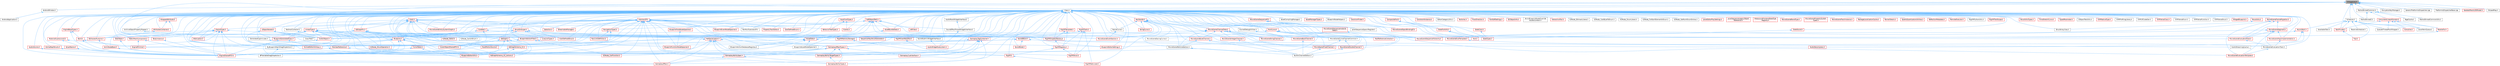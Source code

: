 digraph "UniqueLock.h"
{
 // INTERACTIVE_SVG=YES
 // LATEX_PDF_SIZE
  bgcolor="transparent";
  edge [fontname=Helvetica,fontsize=10,labelfontname=Helvetica,labelfontsize=10];
  node [fontname=Helvetica,fontsize=10,shape=box,height=0.2,width=0.4];
  Node1 [id="Node000001",label="UniqueLock.h",height=0.2,width=0.4,color="gray40", fillcolor="grey60", style="filled", fontcolor="black",tooltip=" "];
  Node1 -> Node2 [id="edge1_Node000001_Node000002",dir="back",color="steelblue1",style="solid",tooltip=" "];
  Node2 [id="Node000002",label="AndroidWindow.h",height=0.2,width=0.4,color="grey40", fillcolor="white", style="filled",URL="$d8/d2f/AndroidWindow_8h.html",tooltip=" "];
  Node2 -> Node3 [id="edge2_Node000002_Node000003",dir="back",color="steelblue1",style="solid",tooltip=" "];
  Node3 [id="Node000003",label="AndroidApplication.h",height=0.2,width=0.4,color="grey40", fillcolor="white", style="filled",URL="$dd/de4/AndroidApplication_8h.html",tooltip=" "];
  Node1 -> Node4 [id="edge3_Node000001_Node000004",dir="back",color="steelblue1",style="solid",tooltip=" "];
  Node4 [id="Node000004",label="Class.h",height=0.2,width=0.4,color="grey40", fillcolor="white", style="filled",URL="$d4/d05/Class_8h.html",tooltip=" "];
  Node4 -> Node5 [id="edge4_Node000004_Node000005",dir="back",color="steelblue1",style="solid",tooltip=" "];
  Node5 [id="Node000005",label="ARFilter.h",height=0.2,width=0.4,color="red", fillcolor="#FFF0F0", style="filled",URL="$da/df2/ARFilter_8h.html",tooltip=" "];
  Node4 -> Node118 [id="edge5_Node000004_Node000118",dir="back",color="steelblue1",style="solid",tooltip=" "];
  Node118 [id="Node000118",label="AnimNodeBase.h",height=0.2,width=0.4,color="red", fillcolor="#FFF0F0", style="filled",URL="$d9/dce/AnimNodeBase_8h.html",tooltip=" "];
  Node118 -> Node214 [id="edge6_Node000118_Node000214",dir="back",color="steelblue1",style="solid",tooltip=" "];
  Node214 [id="Node000214",label="EngineSharedPCH.h",height=0.2,width=0.4,color="red", fillcolor="#FFF0F0", style="filled",URL="$dc/dbb/EngineSharedPCH_8h.html",tooltip=" "];
  Node4 -> Node245 [id="edge7_Node000004_Node000245",dir="back",color="steelblue1",style="solid",tooltip=" "];
  Node245 [id="Node000245",label="ArchiveObjectPropertyMapper.h",height=0.2,width=0.4,color="grey40", fillcolor="white", style="filled",URL="$dc/d9a/ArchiveObjectPropertyMapper_8h.html",tooltip=" "];
  Node245 -> Node246 [id="edge8_Node000245_Node000246",dir="back",color="steelblue1",style="solid",tooltip=" "];
  Node246 [id="Node000246",label="CoreUObject.h",height=0.2,width=0.4,color="red", fillcolor="#FFF0F0", style="filled",URL="$d0/ded/CoreUObject_8h.html",tooltip=" "];
  Node246 -> Node8 [id="edge9_Node000246_Node000008",dir="back",color="steelblue1",style="solid",tooltip=" "];
  Node8 [id="Node000008",label="EngineMinimal.h",height=0.2,width=0.4,color="red", fillcolor="#FFF0F0", style="filled",URL="$d0/d2c/EngineMinimal_8h.html",tooltip=" "];
  Node4 -> Node252 [id="edge10_Node000004_Node000252",dir="back",color="steelblue1",style="solid",tooltip=" "];
  Node252 [id="Node000252",label="AssetBundleData.h",height=0.2,width=0.4,color="red", fillcolor="#FFF0F0", style="filled",URL="$df/d47/AssetBundleData_8h.html",tooltip=" "];
  Node252 -> Node253 [id="edge11_Node000252_Node000253",dir="back",color="steelblue1",style="solid",tooltip=" "];
  Node253 [id="Node000253",label="AssetData.h",height=0.2,width=0.4,color="red", fillcolor="#FFF0F0", style="filled",URL="$d9/d19/AssetData_8h.html",tooltip=" "];
  Node253 -> Node311 [id="edge12_Node000253_Node000311",dir="back",color="steelblue1",style="solid",tooltip=" "];
  Node311 [id="Node000311",label="AudioWidgetSubsystem.h",height=0.2,width=0.4,color="red", fillcolor="#FFF0F0", style="filled",URL="$de/d1b/AudioWidgetSubsystem_8h.html",tooltip=" "];
  Node253 -> Node313 [id="edge13_Node000253_Node000313",dir="back",color="steelblue1",style="solid",tooltip=" "];
  Node313 [id="Node000313",label="BlueprintActionDatabaseRegistrar.h",height=0.2,width=0.4,color="grey40", fillcolor="white", style="filled",URL="$d5/d5d/BlueprintActionDatabaseRegistrar_8h.html",tooltip=" "];
  Node253 -> Node314 [id="edge14_Node000253_Node000314",dir="back",color="steelblue1",style="solid",tooltip=" "];
  Node314 [id="Node000314",label="BlueprintAssetNodeSpawner.h",height=0.2,width=0.4,color="grey40", fillcolor="white", style="filled",URL="$d2/d56/BlueprintAssetNodeSpawner_8h.html",tooltip=" "];
  Node253 -> Node472 [id="edge15_Node000253_Node000472",dir="back",color="steelblue1",style="solid",tooltip=" "];
  Node472 [id="Node000472",label="EdGraphSchema_K2.h",height=0.2,width=0.4,color="red", fillcolor="#FFF0F0", style="filled",URL="$d0/dcf/EdGraphSchema__K2_8h.html",tooltip=" "];
  Node472 -> Node475 [id="edge16_Node000472_Node000475",dir="back",color="steelblue1",style="solid",tooltip=" "];
  Node475 [id="Node000475",label="BlueprintEditorUtils.h",height=0.2,width=0.4,color="red", fillcolor="#FFF0F0", style="filled",URL="$d7/d3d/BlueprintEditorUtils_8h.html",tooltip=" "];
  Node472 -> Node479 [id="edge17_Node000472_Node000479",dir="back",color="steelblue1",style="solid",tooltip=" "];
  Node479 [id="Node000479",label="EdGraphSchema_K2_Actions.h",height=0.2,width=0.4,color="red", fillcolor="#FFF0F0", style="filled",URL="$d8/d9c/EdGraphSchema__K2__Actions_8h.html",tooltip=" "];
  Node253 -> Node214 [id="edge18_Node000253_Node000214",dir="back",color="steelblue1",style="solid",tooltip=" "];
  Node4 -> Node950 [id="edge19_Node000004_Node000950",dir="back",color="steelblue1",style="solid",tooltip=" "];
  Node950 [id="Node000950",label="AssetCompilingManager.h",height=0.2,width=0.4,color="grey40", fillcolor="white", style="filled",URL="$d2/d23/AssetCompilingManager_8h.html",tooltip=" "];
  Node4 -> Node253 [id="edge20_Node000004_Node000253",dir="back",color="steelblue1",style="solid",tooltip=" "];
  Node4 -> Node951 [id="edge21_Node000004_Node000951",dir="back",color="steelblue1",style="solid",tooltip=" "];
  Node951 [id="Node000951",label="AssetManagerTypes.h",height=0.2,width=0.4,color="red", fillcolor="#FFF0F0", style="filled",URL="$d6/d98/AssetManagerTypes_8h.html",tooltip=" "];
  Node4 -> Node953 [id="edge22_Node000004_Node000953",dir="back",color="steelblue1",style="solid",tooltip=" "];
  Node953 [id="Node000953",label="Attenuation.h",height=0.2,width=0.4,color="red", fillcolor="#FFF0F0", style="filled",URL="$d3/d18/Attenuation_8h.html",tooltip=" "];
  Node4 -> Node983 [id="edge23_Node000004_Node000983",dir="back",color="steelblue1",style="solid",tooltip=" "];
  Node983 [id="Node000983",label="AttributesContainer.h",height=0.2,width=0.4,color="red", fillcolor="#FFF0F0", style="filled",URL="$d7/db7/AttributesContainer_8h.html",tooltip=" "];
  Node983 -> Node984 [id="edge24_Node000983_Node000984",dir="back",color="steelblue1",style="solid",tooltip=" "];
  Node984 [id="Node000984",label="AttributesRuntime.h",height=0.2,width=0.4,color="red", fillcolor="#FFF0F0", style="filled",URL="$dc/dc1/AttributesRuntime_8h.html",tooltip=" "];
  Node984 -> Node118 [id="edge25_Node000984_Node000118",dir="back",color="steelblue1",style="solid",tooltip=" "];
  Node4 -> Node984 [id="edge26_Node000004_Node000984",dir="back",color="steelblue1",style="solid",tooltip=" "];
  Node4 -> Node1020 [id="edge27_Node000004_Node001020",dir="back",color="steelblue1",style="solid",tooltip=" "];
  Node1020 [id="Node001020",label="AudioPanelWidgetInterface.h",height=0.2,width=0.4,color="grey40", fillcolor="white", style="filled",URL="$da/d52/AudioPanelWidgetInterface_8h.html",tooltip=" "];
  Node1020 -> Node1021 [id="edge28_Node001020_Node001021",dir="back",color="steelblue1",style="solid",tooltip=" "];
  Node1021 [id="Node001021",label="SoundEffectPresetWidgetInterface.h",height=0.2,width=0.4,color="grey40", fillcolor="white", style="filled",URL="$dc/d31/SoundEffectPresetWidgetInterface_8h.html",tooltip=" "];
  Node1021 -> Node311 [id="edge29_Node001021_Node000311",dir="back",color="steelblue1",style="solid",tooltip=" "];
  Node4 -> Node1022 [id="edge30_Node000004_Node001022",dir="back",color="steelblue1",style="solid",tooltip=" "];
  Node1022 [id="Node001022",label="AudioVolume.h",height=0.2,width=0.4,color="red", fillcolor="#FFF0F0", style="filled",URL="$dd/dbb/AudioVolume_8h.html",tooltip=" "];
  Node1022 -> Node214 [id="edge31_Node001022_Node000214",dir="back",color="steelblue1",style="solid",tooltip=" "];
  Node4 -> Node311 [id="edge32_Node000004_Node000311",dir="back",color="steelblue1",style="solid",tooltip=" "];
  Node4 -> Node325 [id="edge33_Node000004_Node000325",dir="back",color="steelblue1",style="solid",tooltip=" "];
  Node325 [id="Node000325",label="BPVariableDragDropAction.h",height=0.2,width=0.4,color="grey40", fillcolor="white", style="filled",URL="$dd/d23/BPVariableDragDropAction_8h.html",tooltip=" "];
  Node4 -> Node1045 [id="edge34_Node000004_Node001045",dir="back",color="steelblue1",style="solid",tooltip=" "];
  Node1045 [id="Node001045",label="BehaviorTreeTypes.h",height=0.2,width=0.4,color="red", fillcolor="#FFF0F0", style="filled",URL="$db/d7c/BehaviorTreeTypes_8h.html",tooltip=" "];
  Node4 -> Node1112 [id="edge35_Node000004_Node001112",dir="back",color="steelblue1",style="solid",tooltip=" "];
  Node1112 [id="Node001112",label="Blueprint.h",height=0.2,width=0.4,color="red", fillcolor="#FFF0F0", style="filled",URL="$d8/d4d/Blueprint_8h.html",tooltip=" "];
  Node1112 -> Node325 [id="edge36_Node001112_Node000325",dir="back",color="steelblue1",style="solid",tooltip=" "];
  Node1112 -> Node658 [id="edge37_Node001112_Node000658",dir="back",color="steelblue1",style="solid",tooltip=" "];
  Node658 [id="Node000658",label="BlueprintEditorSettings.h",height=0.2,width=0.4,color="red", fillcolor="#FFF0F0", style="filled",URL="$d4/dbc/BlueprintEditorSettings_8h.html",tooltip=" "];
  Node1112 -> Node475 [id="edge38_Node001112_Node000475",dir="back",color="steelblue1",style="solid",tooltip=" "];
  Node1112 -> Node479 [id="edge39_Node001112_Node000479",dir="back",color="steelblue1",style="solid",tooltip=" "];
  Node1112 -> Node214 [id="edge40_Node001112_Node000214",dir="back",color="steelblue1",style="solid",tooltip=" "];
  Node1112 -> Node1192 [id="edge41_Node001112_Node001192",dir="back",color="steelblue1",style="solid",tooltip=" "];
  Node1192 [id="Node001192",label="KismetEditorUtilities.h",height=0.2,width=0.4,color="red", fillcolor="#FFF0F0", style="filled",URL="$d4/d72/KismetEditorUtilities_8h.html",tooltip=" "];
  Node1112 -> Node1196 [id="edge42_Node001112_Node001196",dir="back",color="steelblue1",style="solid",tooltip=" "];
  Node1196 [id="Node001196",label="MemberReference.h",height=0.2,width=0.4,color="red", fillcolor="#FFF0F0", style="filled",URL="$dc/d3d/MemberReference_8h.html",tooltip=" "];
  Node1196 -> Node214 [id="edge43_Node001196_Node000214",dir="back",color="steelblue1",style="solid",tooltip=" "];
  Node1196 -> Node359 [id="edge44_Node001196_Node000359",dir="back",color="steelblue1",style="solid",tooltip=" "];
  Node359 [id="Node000359",label="K2Node_CallFunction.h",height=0.2,width=0.4,color="red", fillcolor="#FFF0F0", style="filled",URL="$d5/d5f/K2Node__CallFunction_8h.html",tooltip=" "];
  Node1112 -> Node329 [id="edge45_Node001112_Node000329",dir="back",color="steelblue1",style="solid",tooltip=" "];
  Node329 [id="Node000329",label="MyBlueprintItemDragDropAction.h",height=0.2,width=0.4,color="grey40", fillcolor="white", style="filled",URL="$da/d11/MyBlueprintItemDragDropAction_8h.html",tooltip=" "];
  Node329 -> Node325 [id="edge46_Node000329_Node000325",dir="back",color="steelblue1",style="solid",tooltip=" "];
  Node4 -> Node313 [id="edge47_Node000004_Node000313",dir="back",color="steelblue1",style="solid",tooltip=" "];
  Node4 -> Node1219 [id="edge48_Node000004_Node001219",dir="back",color="steelblue1",style="solid",tooltip=" "];
  Node1219 [id="Node001219",label="BlueprintActionFilter.h",height=0.2,width=0.4,color="red", fillcolor="#FFF0F0", style="filled",URL="$d5/d2a/BlueprintActionFilter_8h.html",tooltip=" "];
  Node1219 -> Node1138 [id="edge49_Node001219_Node001138",dir="back",color="steelblue1",style="solid",tooltip=" "];
  Node1138 [id="Node001138",label="BlueprintFunctionNodeSpawner.h",height=0.2,width=0.4,color="red", fillcolor="#FFF0F0", style="filled",URL="$d0/d59/BlueprintFunctionNodeSpawner_8h.html",tooltip=" "];
  Node1219 -> Node359 [id="edge50_Node001219_Node000359",dir="back",color="steelblue1",style="solid",tooltip=" "];
  Node1219 -> Node1183 [id="edge51_Node001219_Node001183",dir="back",color="steelblue1",style="solid",tooltip=" "];
  Node1183 [id="Node001183",label="K2Node_StructOperation.h",height=0.2,width=0.4,color="red", fillcolor="#FFF0F0", style="filled",URL="$d1/d1c/K2Node__StructOperation_8h.html",tooltip=" "];
  Node4 -> Node314 [id="edge52_Node000004_Node000314",dir="back",color="steelblue1",style="solid",tooltip=" "];
  Node4 -> Node658 [id="edge53_Node000004_Node000658",dir="back",color="steelblue1",style="solid",tooltip=" "];
  Node4 -> Node475 [id="edge54_Node000004_Node000475",dir="back",color="steelblue1",style="solid",tooltip=" "];
  Node4 -> Node392 [id="edge55_Node000004_Node000392",dir="back",color="steelblue1",style="solid",tooltip=" "];
  Node392 [id="Node000392",label="BlueprintEventNodeSpawner.h",height=0.2,width=0.4,color="red", fillcolor="#FFF0F0", style="filled",URL="$d4/dd3/BlueprintEventNodeSpawner_8h.html",tooltip=" "];
  Node4 -> Node1137 [id="edge56_Node000004_Node001137",dir="back",color="steelblue1",style="solid",tooltip=" "];
  Node1137 [id="Node001137",label="BlueprintFieldNodeSpawner.h",height=0.2,width=0.4,color="red", fillcolor="#FFF0F0", style="filled",URL="$da/d70/BlueprintFieldNodeSpawner_8h.html",tooltip=" "];
  Node1137 -> Node1138 [id="edge57_Node001137_Node001138",dir="back",color="steelblue1",style="solid",tooltip=" "];
  Node4 -> Node1138 [id="edge58_Node000004_Node001138",dir="back",color="steelblue1",style="solid",tooltip=" "];
  Node4 -> Node1224 [id="edge59_Node000004_Node001224",dir="back",color="steelblue1",style="solid",tooltip=" "];
  Node1224 [id="Node001224",label="BlueprintGeneratedClass.h",height=0.2,width=0.4,color="red", fillcolor="#FFF0F0", style="filled",URL="$d6/d77/BlueprintGeneratedClass_8h.html",tooltip=" "];
  Node1224 -> Node214 [id="edge60_Node001224_Node000214",dir="back",color="steelblue1",style="solid",tooltip=" "];
  Node1224 -> Node1192 [id="edge61_Node001224_Node001192",dir="back",color="steelblue1",style="solid",tooltip=" "];
  Node4 -> Node1227 [id="edge62_Node000004_Node001227",dir="back",color="steelblue1",style="solid",tooltip=" "];
  Node1227 [id="Node001227",label="BlueprintNodeHelpers.h",height=0.2,width=0.4,color="grey40", fillcolor="white", style="filled",URL="$df/d9b/BlueprintNodeHelpers_8h.html",tooltip=" "];
  Node4 -> Node1228 [id="edge63_Node000004_Node001228",dir="back",color="steelblue1",style="solid",tooltip=" "];
  Node1228 [id="Node001228",label="BodyInstance.h",height=0.2,width=0.4,color="red", fillcolor="#FFF0F0", style="filled",URL="$d3/d42/BodyInstance_8h.html",tooltip=" "];
  Node1228 -> Node214 [id="edge64_Node001228_Node000214",dir="back",color="steelblue1",style="solid",tooltip=" "];
  Node4 -> Node1200 [id="edge65_Node000004_Node001200",dir="back",color="steelblue1",style="solid",tooltip=" "];
  Node1200 [id="Node001200",label="BuiltInChannelEditors.h",height=0.2,width=0.4,color="grey40", fillcolor="white", style="filled",URL="$df/daf/BuiltInChannelEditors_8h.html",tooltip=" "];
  Node4 -> Node1519 [id="edge66_Node000004_Node001519",dir="back",color="steelblue1",style="solid",tooltip=" "];
  Node1519 [id="Node001519",label="Casts.h",height=0.2,width=0.4,color="red", fillcolor="#FFF0F0", style="filled",URL="$d4/d55/Casts_8h.html",tooltip=" "];
  Node1519 -> Node246 [id="edge67_Node001519_Node000246",dir="back",color="steelblue1",style="solid",tooltip=" "];
  Node1519 -> Node1527 [id="edge68_Node001519_Node001527",dir="back",color="steelblue1",style="solid",tooltip=" "];
  Node1527 [id="Node001527",label="CoreUObjectSharedPCH.h",height=0.2,width=0.4,color="red", fillcolor="#FFF0F0", style="filled",URL="$de/d2f/CoreUObjectSharedPCH_8h.html",tooltip=" "];
  Node1519 -> Node1529 [id="edge69_Node001519_Node001529",dir="back",color="steelblue1",style="solid",tooltip=" "];
  Node1529 [id="Node001529",label="EdGraph.h",height=0.2,width=0.4,color="red", fillcolor="#FFF0F0", style="filled",URL="$dd/dae/EdGraph_8h.html",tooltip=" "];
  Node1529 -> Node475 [id="edge70_Node001529_Node000475",dir="back",color="steelblue1",style="solid",tooltip=" "];
  Node1529 -> Node472 [id="edge71_Node001529_Node000472",dir="back",color="steelblue1",style="solid",tooltip=" "];
  Node1529 -> Node479 [id="edge72_Node001529_Node000479",dir="back",color="steelblue1",style="solid",tooltip=" "];
  Node1529 -> Node214 [id="edge73_Node001529_Node000214",dir="back",color="steelblue1",style="solid",tooltip=" "];
  Node1519 -> Node1545 [id="edge74_Node001519_Node001545",dir="back",color="steelblue1",style="solid",tooltip=" "];
  Node1545 [id="Node001545",label="EdGraphPin.h",height=0.2,width=0.4,color="red", fillcolor="#FFF0F0", style="filled",URL="$da/d52/EdGraphPin_8h.html",tooltip=" "];
  Node1545 -> Node1112 [id="edge75_Node001545_Node001112",dir="back",color="steelblue1",style="solid",tooltip=" "];
  Node1545 -> Node1224 [id="edge76_Node001545_Node001224",dir="back",color="steelblue1",style="solid",tooltip=" "];
  Node1545 -> Node472 [id="edge77_Node001545_Node000472",dir="back",color="steelblue1",style="solid",tooltip=" "];
  Node1545 -> Node479 [id="edge78_Node001545_Node000479",dir="back",color="steelblue1",style="solid",tooltip=" "];
  Node1545 -> Node214 [id="edge79_Node001545_Node000214",dir="back",color="steelblue1",style="solid",tooltip=" "];
  Node1545 -> Node1179 [id="edge80_Node001545_Node001179",dir="back",color="steelblue1",style="solid",tooltip=" "];
  Node1179 [id="Node001179",label="K2Node_Select.h",height=0.2,width=0.4,color="red", fillcolor="#FFF0F0", style="filled",URL="$d2/de5/K2Node__Select_8h.html",tooltip=" "];
  Node1545 -> Node413 [id="edge81_Node001545_Node000413",dir="back",color="steelblue1",style="solid",tooltip=" "];
  Node413 [id="Node000413",label="K2Node_SwitchEnum.h",height=0.2,width=0.4,color="grey40", fillcolor="white", style="filled",URL="$d1/df5/K2Node__SwitchEnum_8h.html",tooltip=" "];
  Node1519 -> Node479 [id="edge82_Node001519_Node000479",dir="back",color="steelblue1",style="solid",tooltip=" "];
  Node1519 -> Node3442 [id="edge83_Node001519_Node003442",dir="back",color="steelblue1",style="solid",tooltip=" "];
  Node3442 [id="Node003442",label="LiveLinkTypes.h",height=0.2,width=0.4,color="red", fillcolor="#FFF0F0", style="filled",URL="$d2/d4c/LiveLinkTypes_8h.html",tooltip=" "];
  Node1519 -> Node3482 [id="edge84_Node001519_Node003482",dir="back",color="steelblue1",style="solid",tooltip=" "];
  Node3482 [id="Node003482",label="MovieSceneEntitySystemGraphs.h",height=0.2,width=0.4,color="red", fillcolor="#FFF0F0", style="filled",URL="$dd/ded/MovieSceneEntitySystemGraphs_8h.html",tooltip=" "];
  Node1519 -> Node2843 [id="edge85_Node001519_Node002843",dir="back",color="steelblue1",style="solid",tooltip=" "];
  Node2843 [id="Node002843",label="RigVMMemoryStorage.h",height=0.2,width=0.4,color="red", fillcolor="#FFF0F0", style="filled",URL="$d1/dd5/RigVMMemoryStorage_8h.html",tooltip=" "];
  Node2843 -> Node530 [id="edge86_Node002843_Node000530",dir="back",color="steelblue1",style="solid",tooltip=" "];
  Node530 [id="Node000530",label="RigVM.h",height=0.2,width=0.4,color="red", fillcolor="#FFF0F0", style="filled",URL="$d0/d5e/RigVM_8h.html",tooltip=" "];
  Node530 -> Node580 [id="edge87_Node000530_Node000580",dir="back",color="steelblue1",style="solid",tooltip=" "];
  Node580 [id="Node000580",label="RigVMNativized.h",height=0.2,width=0.4,color="red", fillcolor="#FFF0F0", style="filled",URL="$df/d99/RigVMNativized_8h.html",tooltip=" "];
  Node1519 -> Node3485 [id="edge88_Node001519_Node003485",dir="back",color="steelblue1",style="solid",tooltip=" "];
  Node3485 [id="Node003485",label="RigVMUserWorkflow.h",height=0.2,width=0.4,color="red", fillcolor="#FFF0F0", style="filled",URL="$dd/dd0/RigVMUserWorkflow_8h.html",tooltip=" "];
  Node3485 -> Node604 [id="edge89_Node003485_Node000604",dir="back",color="steelblue1",style="solid",tooltip=" "];
  Node604 [id="Node000604",label="RigVMStruct.h",height=0.2,width=0.4,color="red", fillcolor="#FFF0F0", style="filled",URL="$de/dfb/RigVMStruct_8h.html",tooltip=" "];
  Node1519 -> Node2394 [id="edge90_Node001519_Node002394",dir="back",color="steelblue1",style="solid",tooltip=" "];
  Node2394 [id="Node002394",label="Selection.h",height=0.2,width=0.4,color="red", fillcolor="#FFF0F0", style="filled",URL="$d9/d60/Editor_2UnrealEd_2Public_2Selection_8h.html",tooltip=" "];
  Node1519 -> Node3279 [id="edge91_Node001519_Node003279",dir="back",color="steelblue1",style="solid",tooltip=" "];
  Node3279 [id="Node003279",label="SequencerKeyStructGenerator.h",height=0.2,width=0.4,color="red", fillcolor="#FFF0F0", style="filled",URL="$d1/df1/SequencerKeyStructGenerator_8h.html",tooltip=" "];
  Node1519 -> Node3606 [id="edge92_Node001519_Node003606",dir="back",color="steelblue1",style="solid",tooltip=" "];
  Node3606 [id="Node003606",label="StreamableManager.h",height=0.2,width=0.4,color="red", fillcolor="#FFF0F0", style="filled",URL="$d2/dd8/StreamableManager_8h.html",tooltip=" "];
  Node1519 -> Node3611 [id="edge93_Node001519_Node003611",dir="back",color="steelblue1",style="solid",tooltip=" "];
  Node3611 [id="Node003611",label="StructOnScope.h",height=0.2,width=0.4,color="red", fillcolor="#FFF0F0", style="filled",URL="$df/dbd/StructOnScope_8h.html",tooltip=" "];
  Node3611 -> Node984 [id="edge94_Node003611_Node000984",dir="back",color="steelblue1",style="solid",tooltip=" "];
  Node3611 -> Node246 [id="edge95_Node003611_Node000246",dir="back",color="steelblue1",style="solid",tooltip=" "];
  Node3611 -> Node1527 [id="edge96_Node003611_Node001527",dir="back",color="steelblue1",style="solid",tooltip=" "];
  Node3611 -> Node3442 [id="edge97_Node003611_Node003442",dir="back",color="steelblue1",style="solid",tooltip=" "];
  Node3611 -> Node2170 [id="edge98_Node003611_Node002170",dir="back",color="steelblue1",style="solid",tooltip=" "];
  Node2170 [id="Node002170",label="MovieSceneEventSection.h",height=0.2,width=0.4,color="red", fillcolor="#FFF0F0", style="filled",URL="$d6/dc4/MovieSceneEventSection_8h.html",tooltip=" "];
  Node3611 -> Node1981 [id="edge99_Node003611_Node001981",dir="back",color="steelblue1",style="solid",tooltip=" "];
  Node1981 [id="Node001981",label="RigVMDispatchFactory.h",height=0.2,width=0.4,color="red", fillcolor="#FFF0F0", style="filled",URL="$de/d6b/RigVMDispatchFactory_8h.html",tooltip=" "];
  Node1981 -> Node1992 [id="edge100_Node001981_Node001992",dir="back",color="steelblue1",style="solid",tooltip=" "];
  Node1992 [id="Node001992",label="RigVMRegistry.h",height=0.2,width=0.4,color="red", fillcolor="#FFF0F0", style="filled",URL="$dc/d40/RigVMRegistry_8h.html",tooltip=" "];
  Node1992 -> Node530 [id="edge101_Node001992_Node000530",dir="back",color="steelblue1",style="solid",tooltip=" "];
  Node1992 -> Node604 [id="edge102_Node001992_Node000604",dir="back",color="steelblue1",style="solid",tooltip=" "];
  Node3611 -> Node3485 [id="edge103_Node003611_Node003485",dir="back",color="steelblue1",style="solid",tooltip=" "];
  Node3611 -> Node3279 [id="edge104_Node003611_Node003279",dir="back",color="steelblue1",style="solid",tooltip=" "];
  Node3611 -> Node3620 [id="edge105_Node003611_Node003620",dir="back",color="steelblue1",style="solid",tooltip=" "];
  Node3620 [id="Node003620",label="UserDefinedStruct.h",height=0.2,width=0.4,color="red", fillcolor="#FFF0F0", style="filled",URL="$d7/d51/CoreUObject_2Public_2StructUtils_2UserDefinedStruct_8h.html",tooltip=" "];
  Node1519 -> Node2595 [id="edge106_Node001519_Node002595",dir="back",color="steelblue1",style="solid",tooltip=" "];
  Node2595 [id="Node002595",label="UnrealType.h",height=0.2,width=0.4,color="red", fillcolor="#FFF0F0", style="filled",URL="$d6/d2f/UnrealType_8h.html",tooltip=" "];
  Node2595 -> Node325 [id="edge107_Node002595_Node000325",dir="back",color="steelblue1",style="solid",tooltip=" "];
  Node2595 -> Node1219 [id="edge108_Node002595_Node001219",dir="back",color="steelblue1",style="solid",tooltip=" "];
  Node2595 -> Node475 [id="edge109_Node002595_Node000475",dir="back",color="steelblue1",style="solid",tooltip=" "];
  Node2595 -> Node1224 [id="edge110_Node002595_Node001224",dir="back",color="steelblue1",style="solid",tooltip=" "];
  Node2595 -> Node246 [id="edge111_Node002595_Node000246",dir="back",color="steelblue1",style="solid",tooltip=" "];
  Node2595 -> Node1527 [id="edge112_Node002595_Node001527",dir="back",color="steelblue1",style="solid",tooltip=" "];
  Node2595 -> Node2808 [id="edge113_Node002595_Node002808",dir="back",color="steelblue1",style="solid",tooltip=" "];
  Node2808 [id="Node002808",label="DataTable.h",height=0.2,width=0.4,color="red", fillcolor="#FFF0F0", style="filled",URL="$d3/dba/DataTable_8h.html",tooltip=" "];
  Node2808 -> Node214 [id="edge114_Node002808_Node000214",dir="back",color="steelblue1",style="solid",tooltip=" "];
  Node2595 -> Node479 [id="edge115_Node002595_Node000479",dir="back",color="steelblue1",style="solid",tooltip=" "];
  Node2595 -> Node2919 [id="edge116_Node002595_Node002919",dir="back",color="steelblue1",style="solid",tooltip=" "];
  Node2919 [id="Node002919",label="FastReferenceCollector.h",height=0.2,width=0.4,color="red", fillcolor="#FFF0F0", style="filled",URL="$dd/d44/FastReferenceCollector_8h.html",tooltip=" "];
  Node2595 -> Node2842 [id="edge117_Node002595_Node002842",dir="back",color="steelblue1",style="solid",tooltip=" "];
  Node2842 [id="Node002842",label="GeneratedCppIncludes.h",height=0.2,width=0.4,color="grey40", fillcolor="white", style="filled",URL="$d5/d24/GeneratedCppIncludes_8h.html",tooltip=" "];
  Node2842 -> Node1527 [id="edge118_Node002842_Node001527",dir="back",color="steelblue1",style="solid",tooltip=" "];
  Node2595 -> Node1183 [id="edge119_Node002595_Node001183",dir="back",color="steelblue1",style="solid",tooltip=" "];
  Node2595 -> Node1196 [id="edge120_Node002595_Node001196",dir="back",color="steelblue1",style="solid",tooltip=" "];
  Node2595 -> Node329 [id="edge121_Node002595_Node000329",dir="back",color="steelblue1",style="solid",tooltip=" "];
  Node2595 -> Node530 [id="edge122_Node002595_Node000530",dir="back",color="steelblue1",style="solid",tooltip=" "];
  Node2595 -> Node2843 [id="edge123_Node002595_Node002843",dir="back",color="steelblue1",style="solid",tooltip=" "];
  Node2595 -> Node3279 [id="edge124_Node002595_Node003279",dir="back",color="steelblue1",style="solid",tooltip=" "];
  Node4 -> Node3627 [id="edge125_Node000004_Node003627",dir="back",color="steelblue1",style="solid",tooltip=" "];
  Node3627 [id="Node003627",label="ClassIconFinder.h",height=0.2,width=0.4,color="red", fillcolor="#FFF0F0", style="filled",URL="$dc/d62/ClassIconFinder_8h.html",tooltip=" "];
  Node4 -> Node3628 [id="edge126_Node000004_Node003628",dir="back",color="steelblue1",style="solid",tooltip=" "];
  Node3628 [id="Node003628",label="ClassTree.h",height=0.2,width=0.4,color="grey40", fillcolor="white", style="filled",URL="$d4/d0e/ClassTree_8h.html",tooltip=" "];
  Node4 -> Node3629 [id="edge127_Node000004_Node003629",dir="back",color="steelblue1",style="solid",tooltip=" "];
  Node3629 [id="Node003629",label="CompositeFont.h",height=0.2,width=0.4,color="red", fillcolor="#FFF0F0", style="filled",URL="$df/d09/CompositeFont_8h.html",tooltip=" "];
  Node3629 -> Node3630 [id="edge128_Node003629_Node003630",dir="back",color="steelblue1",style="solid",tooltip=" "];
  Node3630 [id="Node003630",label="Font.h",height=0.2,width=0.4,color="red", fillcolor="#FFF0F0", style="filled",URL="$d8/dd1/Font_8h.html",tooltip=" "];
  Node3629 -> Node3633 [id="edge129_Node003629_Node003633",dir="back",color="steelblue1",style="solid",tooltip=" "];
  Node3633 [id="Node003633",label="SlateFontInfo.h",height=0.2,width=0.4,color="red", fillcolor="#FFF0F0", style="filled",URL="$dc/dfb/SlateFontInfo_8h.html",tooltip=" "];
  Node3633 -> Node3630 [id="edge130_Node003633_Node003630",dir="back",color="steelblue1",style="solid",tooltip=" "];
  Node3633 -> Node4104 [id="edge131_Node003633_Node004104",dir="back",color="steelblue1",style="solid",tooltip=" "];
  Node4104 [id="Node004104",label="SlateTypes.h",height=0.2,width=0.4,color="red", fillcolor="#FFF0F0", style="filled",URL="$d2/d6f/SlateTypes_8h.html",tooltip=" "];
  Node3629 -> Node4104 [id="edge132_Node003629_Node004104",dir="back",color="steelblue1",style="solid",tooltip=" "];
  Node4 -> Node4148 [id="edge133_Node000004_Node004148",dir="back",color="steelblue1",style="solid",tooltip=" "];
  Node4148 [id="Node004148",label="ConstraintInstance.h",height=0.2,width=0.4,color="red", fillcolor="#FFF0F0", style="filled",URL="$d9/db0/ConstraintInstance_8h.html",tooltip=" "];
  Node4 -> Node4151 [id="edge134_Node000004_Node004151",dir="back",color="steelblue1",style="solid",tooltip=" "];
  Node4151 [id="Node004151",label="CoreNet.h",height=0.2,width=0.4,color="red", fillcolor="#FFF0F0", style="filled",URL="$da/d1a/CoreNet_8h.html",tooltip=" "];
  Node4151 -> Node246 [id="edge135_Node004151_Node000246",dir="back",color="steelblue1",style="solid",tooltip=" "];
  Node4151 -> Node1527 [id="edge136_Node004151_Node001527",dir="back",color="steelblue1",style="solid",tooltip=" "];
  Node4151 -> Node4160 [id="edge137_Node004151_Node004160",dir="back",color="steelblue1",style="solid",tooltip=" "];
  Node4160 [id="Node004160",label="NetSerialization.h",height=0.2,width=0.4,color="red", fillcolor="#FFF0F0", style="filled",URL="$d6/dc9/NetSerialization_8h.html",tooltip=" "];
  Node4160 -> Node214 [id="edge138_Node004160_Node000214",dir="back",color="steelblue1",style="solid",tooltip=" "];
  Node4160 -> Node1805 [id="edge139_Node004160_Node001805",dir="back",color="steelblue1",style="solid",tooltip=" "];
  Node1805 [id="Node001805",label="GameplayAbilitySpec.h",height=0.2,width=0.4,color="red", fillcolor="#FFF0F0", style="filled",URL="$dd/daf/GameplayAbilitySpec_8h.html",tooltip=" "];
  Node1805 -> Node1792 [id="edge140_Node001805_Node001792",dir="back",color="steelblue1",style="solid",tooltip=" "];
  Node1792 [id="Node001792",label="GameplayAbilityTypes.h",height=0.2,width=0.4,color="red", fillcolor="#FFF0F0", style="filled",URL="$d1/dd9/GameplayAbilityTypes_8h.html",tooltip=" "];
  Node1805 -> Node1807 [id="edge141_Node001805_Node001807",dir="back",color="steelblue1",style="solid",tooltip=" "];
  Node1807 [id="Node001807",label="GameplayEffect.h",height=0.2,width=0.4,color="red", fillcolor="#FFF0F0", style="filled",URL="$d4/d15/GameplayEffect_8h.html",tooltip=" "];
  Node4160 -> Node1791 [id="edge142_Node004160_Node001791",dir="back",color="steelblue1",style="solid",tooltip=" "];
  Node1791 [id="Node001791",label="GameplayAbilityTargetTypes.h",height=0.2,width=0.4,color="red", fillcolor="#FFF0F0", style="filled",URL="$d8/dd1/GameplayAbilityTargetTypes_8h.html",tooltip=" "];
  Node1791 -> Node1792 [id="edge143_Node001791_Node001792",dir="back",color="steelblue1",style="solid",tooltip=" "];
  Node4160 -> Node1819 [id="edge144_Node004160_Node001819",dir="back",color="steelblue1",style="solid",tooltip=" "];
  Node1819 [id="Node001819",label="GameplayCueInterface.h",height=0.2,width=0.4,color="red", fillcolor="#FFF0F0", style="filled",URL="$d3/d31/GameplayCueInterface_8h.html",tooltip=" "];
  Node4160 -> Node1807 [id="edge145_Node004160_Node001807",dir="back",color="steelblue1",style="solid",tooltip=" "];
  Node4160 -> Node1803 [id="edge146_Node004160_Node001803",dir="back",color="steelblue1",style="solid",tooltip=" "];
  Node1803 [id="Node001803",label="GameplayEffectTypes.h",height=0.2,width=0.4,color="red", fillcolor="#FFF0F0", style="filled",URL="$d7/d59/GameplayEffectTypes_8h.html",tooltip=" "];
  Node1803 -> Node1805 [id="edge147_Node001803_Node001805",dir="back",color="steelblue1",style="solid",tooltip=" "];
  Node1803 -> Node1791 [id="edge148_Node001803_Node001791",dir="back",color="steelblue1",style="solid",tooltip=" "];
  Node1803 -> Node1792 [id="edge149_Node001803_Node001792",dir="back",color="steelblue1",style="solid",tooltip=" "];
  Node1803 -> Node1819 [id="edge150_Node001803_Node001819",dir="back",color="steelblue1",style="solid",tooltip=" "];
  Node1803 -> Node1807 [id="edge151_Node001803_Node001807",dir="back",color="steelblue1",style="solid",tooltip=" "];
  Node4160 -> Node2434 [id="edge152_Node004160_Node002434",dir="back",color="steelblue1",style="solid",tooltip=" "];
  Node2434 [id="Node002434",label="RootMotionSource.h",height=0.2,width=0.4,color="red", fillcolor="#FFF0F0", style="filled",URL="$d2/dd0/RootMotionSource_8h.html",tooltip=" "];
  Node4 -> Node246 [id="edge153_Node000004_Node000246",dir="back",color="steelblue1",style="solid",tooltip=" "];
  Node4 -> Node1527 [id="edge154_Node000004_Node001527",dir="back",color="steelblue1",style="solid",tooltip=" "];
  Node4 -> Node4169 [id="edge155_Node000004_Node004169",dir="back",color="steelblue1",style="solid",tooltip=" "];
  Node4169 [id="Node004169",label="CurveTable.h",height=0.2,width=0.4,color="red", fillcolor="#FFF0F0", style="filled",URL="$db/def/CurveTable_8h.html",tooltip=" "];
  Node4169 -> Node214 [id="edge156_Node004169_Node000214",dir="back",color="steelblue1",style="solid",tooltip=" "];
  Node4169 -> Node1807 [id="edge157_Node004169_Node001807",dir="back",color="steelblue1",style="solid",tooltip=" "];
  Node4 -> Node2808 [id="edge158_Node000004_Node002808",dir="back",color="steelblue1",style="solid",tooltip=" "];
  Node4 -> Node1529 [id="edge159_Node000004_Node001529",dir="back",color="steelblue1",style="solid",tooltip=" "];
  Node4 -> Node1545 [id="edge160_Node000004_Node001545",dir="back",color="steelblue1",style="solid",tooltip=" "];
  Node4 -> Node472 [id="edge161_Node000004_Node000472",dir="back",color="steelblue1",style="solid",tooltip=" "];
  Node4 -> Node479 [id="edge162_Node000004_Node000479",dir="back",color="steelblue1",style="solid",tooltip=" "];
  Node4 -> Node4174 [id="edge163_Node000004_Node004174",dir="back",color="steelblue1",style="solid",tooltip=" "];
  Node4174 [id="Node004174",label="EditorCategoryUtils.h",height=0.2,width=0.4,color="grey40", fillcolor="white", style="filled",URL="$d9/d6e/EditorCategoryUtils_8h.html",tooltip=" "];
  Node4 -> Node4175 [id="edge164_Node000004_Node004175",dir="back",color="steelblue1",style="solid",tooltip=" "];
  Node4175 [id="Node004175",label="EngineBaseTypes.h",height=0.2,width=0.4,color="red", fillcolor="#FFF0F0", style="filled",URL="$d6/d1a/EngineBaseTypes_8h.html",tooltip=" "];
  Node4175 -> Node214 [id="edge165_Node004175_Node000214",dir="back",color="steelblue1",style="solid",tooltip=" "];
  Node4175 -> Node2053 [id="edge166_Node004175_Node002053",dir="back",color="steelblue1",style="solid",tooltip=" "];
  Node2053 [id="Node002053",label="World.h",height=0.2,width=0.4,color="red", fillcolor="#FFF0F0", style="filled",URL="$dd/d5b/World_8h.html",tooltip=" "];
  Node2053 -> Node8 [id="edge167_Node002053_Node000008",dir="back",color="steelblue1",style="solid",tooltip=" "];
  Node2053 -> Node214 [id="edge168_Node002053_Node000214",dir="back",color="steelblue1",style="solid",tooltip=" "];
  Node4 -> Node4251 [id="edge169_Node000004_Node004251",dir="back",color="steelblue1",style="solid",tooltip=" "];
  Node4251 [id="Node004251",label="EngineTypes.h",height=0.2,width=0.4,color="red", fillcolor="#FFF0F0", style="filled",URL="$df/dcf/EngineTypes_8h.html",tooltip=" "];
  Node4251 -> Node118 [id="edge170_Node004251_Node000118",dir="back",color="steelblue1",style="solid",tooltip=" "];
  Node4251 -> Node953 [id="edge171_Node004251_Node000953",dir="back",color="steelblue1",style="solid",tooltip=" "];
  Node4251 -> Node1112 [id="edge172_Node004251_Node001112",dir="back",color="steelblue1",style="solid",tooltip=" "];
  Node4251 -> Node1228 [id="edge173_Node004251_Node001228",dir="back",color="steelblue1",style="solid",tooltip=" "];
  Node4251 -> Node214 [id="edge174_Node004251_Node000214",dir="back",color="steelblue1",style="solid",tooltip=" "];
  Node4251 -> Node1791 [id="edge175_Node004251_Node001791",dir="back",color="steelblue1",style="solid",tooltip=" "];
  Node4251 -> Node1807 [id="edge176_Node004251_Node001807",dir="back",color="steelblue1",style="solid",tooltip=" "];
  Node4251 -> Node1417 [id="edge177_Node004251_Node001417",dir="back",color="steelblue1",style="solid",tooltip=" "];
  Node1417 [id="Node001417",label="StaticMeshComponent.h",height=0.2,width=0.4,color="red", fillcolor="#FFF0F0", style="filled",URL="$da/daf/StaticMeshComponent_8h.html",tooltip=" "];
  Node1417 -> Node8 [id="edge178_Node001417_Node000008",dir="back",color="steelblue1",style="solid",tooltip=" "];
  Node1417 -> Node214 [id="edge179_Node001417_Node000214",dir="back",color="steelblue1",style="solid",tooltip=" "];
  Node4251 -> Node2053 [id="edge180_Node004251_Node002053",dir="back",color="steelblue1",style="solid",tooltip=" "];
  Node4 -> Node4410 [id="edge181_Node000004_Node004410",dir="back",color="steelblue1",style="solid",tooltip=" "];
  Node4410 [id="Node004410",label="Events.h",height=0.2,width=0.4,color="red", fillcolor="#FFF0F0", style="filled",URL="$d0/dbb/Events_8h.html",tooltip=" "];
  Node4 -> Node4443 [id="edge182_Node000004_Node004443",dir="back",color="steelblue1",style="solid",tooltip=" "];
  Node4443 [id="Node004443",label="Factories.h",height=0.2,width=0.4,color="red", fillcolor="#FFF0F0", style="filled",URL="$d2/d18/Factories_8h.html",tooltip=" "];
  Node4 -> Node2919 [id="edge183_Node000004_Node002919",dir="back",color="steelblue1",style="solid",tooltip=" "];
  Node4 -> Node4444 [id="edge184_Node000004_Node004444",dir="back",color="steelblue1",style="solid",tooltip=" "];
  Node4444 [id="Node004444",label="FlowDirection.h",height=0.2,width=0.4,color="red", fillcolor="#FFF0F0", style="filled",URL="$da/d12/FlowDirection_8h.html",tooltip=" "];
  Node4 -> Node3630 [id="edge185_Node000004_Node003630",dir="back",color="steelblue1",style="solid",tooltip=" "];
  Node4 -> Node4445 [id="edge186_Node000004_Node004445",dir="back",color="steelblue1",style="solid",tooltip=" "];
  Node4445 [id="Node004445",label="FontSdfSettings.h",height=0.2,width=0.4,color="red", fillcolor="#FFF0F0", style="filled",URL="$d1/dbc/FontSdfSettings_8h.html",tooltip=" "];
  Node4 -> Node4447 [id="edge187_Node000004_Node004447",dir="back",color="steelblue1",style="solid",tooltip=" "];
  Node4447 [id="Node004447",label="GCObjectInfo.h",height=0.2,width=0.4,color="red", fillcolor="#FFF0F0", style="filled",URL="$d3/d0f/GCObjectInfo_8h.html",tooltip=" "];
  Node4 -> Node1805 [id="edge188_Node000004_Node001805",dir="back",color="steelblue1",style="solid",tooltip=" "];
  Node4 -> Node1791 [id="edge189_Node000004_Node001791",dir="back",color="steelblue1",style="solid",tooltip=" "];
  Node4 -> Node1792 [id="edge190_Node000004_Node001792",dir="back",color="steelblue1",style="solid",tooltip=" "];
  Node4 -> Node1819 [id="edge191_Node000004_Node001819",dir="back",color="steelblue1",style="solid",tooltip=" "];
  Node4 -> Node1807 [id="edge192_Node000004_Node001807",dir="back",color="steelblue1",style="solid",tooltip=" "];
  Node4 -> Node1803 [id="edge193_Node000004_Node001803",dir="back",color="steelblue1",style="solid",tooltip=" "];
  Node4 -> Node4448 [id="edge194_Node000004_Node004448",dir="back",color="steelblue1",style="solid",tooltip=" "];
  Node4448 [id="Node004448",label="GameplayTagContainer.h",height=0.2,width=0.4,color="red", fillcolor="#FFF0F0", style="filled",URL="$d1/d5c/GameplayTagContainer_8h.html",tooltip=" "];
  Node4448 -> Node1791 [id="edge195_Node004448_Node001791",dir="back",color="steelblue1",style="solid",tooltip=" "];
  Node4448 -> Node1792 [id="edge196_Node004448_Node001792",dir="back",color="steelblue1",style="solid",tooltip=" "];
  Node4448 -> Node1819 [id="edge197_Node004448_Node001819",dir="back",color="steelblue1",style="solid",tooltip=" "];
  Node4448 -> Node1807 [id="edge198_Node004448_Node001807",dir="back",color="steelblue1",style="solid",tooltip=" "];
  Node4448 -> Node1803 [id="edge199_Node004448_Node001803",dir="back",color="steelblue1",style="solid",tooltip=" "];
  Node4 -> Node2842 [id="edge200_Node000004_Node002842",dir="back",color="steelblue1",style="solid",tooltip=" "];
  Node4 -> Node4476 [id="edge201_Node000004_Node004476",dir="back",color="steelblue1",style="solid",tooltip=" "];
  Node4476 [id="Node004476",label="IAnimBlueprintNodeOverride\lAssetsContext.h",height=0.2,width=0.4,color="grey40", fillcolor="white", style="filled",URL="$d8/dc6/IAnimBlueprintNodeOverrideAssetsContext_8h.html",tooltip=" "];
  Node4 -> Node4477 [id="edge202_Node000004_Node004477",dir="back",color="steelblue1",style="solid",tooltip=" "];
  Node4477 [id="Node004477",label="InputCoreTypes.h",height=0.2,width=0.4,color="red", fillcolor="#FFF0F0", style="filled",URL="$de/d34/InputCoreTypes_8h.html",tooltip=" "];
  Node4477 -> Node1045 [id="edge203_Node004477_Node001045",dir="back",color="steelblue1",style="solid",tooltip=" "];
  Node4477 -> Node4410 [id="edge204_Node004477_Node004410",dir="back",color="steelblue1",style="solid",tooltip=" "];
  Node4 -> Node4555 [id="edge205_Node000004_Node004555",dir="back",color="steelblue1",style="solid",tooltip=" "];
  Node4555 [id="Node004555",label="InteractiveTool.h",height=0.2,width=0.4,color="red", fillcolor="#FFF0F0", style="filled",URL="$d5/d55/InteractiveTool_8h.html",tooltip=" "];
  Node4 -> Node1143 [id="edge206_Node000004_Node001143",dir="back",color="steelblue1",style="solid",tooltip=" "];
  Node1143 [id="Node001143",label="K2Node_BitmaskLiteral.h",height=0.2,width=0.4,color="grey40", fillcolor="white", style="filled",URL="$dc/de6/K2Node__BitmaskLiteral_8h.html",tooltip=" "];
  Node4 -> Node359 [id="edge207_Node000004_Node000359",dir="back",color="steelblue1",style="solid",tooltip=" "];
  Node4 -> Node377 [id="edge208_Node000004_Node000377",dir="back",color="steelblue1",style="solid",tooltip=" "];
  Node377 [id="Node000377",label="K2Node_CastByteToEnum.h",height=0.2,width=0.4,color="grey40", fillcolor="white", style="filled",URL="$d7/dcf/K2Node__CastByteToEnum_8h.html",tooltip=" "];
  Node4 -> Node389 [id="edge209_Node000004_Node000389",dir="back",color="steelblue1",style="solid",tooltip=" "];
  Node389 [id="Node000389",label="K2Node_EnumLiteral.h",height=0.2,width=0.4,color="grey40", fillcolor="white", style="filled",URL="$d3/d1c/K2Node__EnumLiteral_8h.html",tooltip=" "];
  Node4 -> Node402 [id="edge210_Node000004_Node000402",dir="back",color="steelblue1",style="solid",tooltip=" "];
  Node402 [id="Node000402",label="K2Node_ForEachElementInEnum.h",height=0.2,width=0.4,color="grey40", fillcolor="white", style="filled",URL="$d2/d15/K2Node__ForEachElementInEnum_8h.html",tooltip=" "];
  Node4 -> Node404 [id="edge211_Node000004_Node000404",dir="back",color="steelblue1",style="solid",tooltip=" "];
  Node404 [id="Node000404",label="K2Node_GetNumEnumEntries.h",height=0.2,width=0.4,color="grey40", fillcolor="white", style="filled",URL="$d6/d60/K2Node__GetNumEnumEntries_8h.html",tooltip=" "];
  Node4 -> Node1179 [id="edge212_Node000004_Node001179",dir="back",color="steelblue1",style="solid",tooltip=" "];
  Node4 -> Node1183 [id="edge213_Node000004_Node001183",dir="back",color="steelblue1",style="solid",tooltip=" "];
  Node4 -> Node413 [id="edge214_Node000004_Node000413",dir="back",color="steelblue1",style="solid",tooltip=" "];
  Node4 -> Node4602 [id="edge215_Node000004_Node004602",dir="back",color="steelblue1",style="solid",tooltip=" "];
  Node4602 [id="Node004602",label="KeyHandle.h",height=0.2,width=0.4,color="red", fillcolor="#FFF0F0", style="filled",URL="$da/d21/KeyHandle_8h.html",tooltip=" "];
  Node4602 -> Node214 [id="edge216_Node004602_Node000214",dir="back",color="steelblue1",style="solid",tooltip=" "];
  Node4602 -> Node4642 [id="edge217_Node004602_Node004642",dir="back",color="steelblue1",style="solid",tooltip=" "];
  Node4642 [id="Node004642",label="MovieSceneChannelData.h",height=0.2,width=0.4,color="red", fillcolor="#FFF0F0", style="filled",URL="$d1/da4/MovieSceneChannelData_8h.html",tooltip=" "];
  Node4642 -> Node3241 [id="edge218_Node004642_Node003241",dir="back",color="steelblue1",style="solid",tooltip=" "];
  Node3241 [id="Node003241",label="MovieSceneBoolChannel.h",height=0.2,width=0.4,color="red", fillcolor="#FFF0F0", style="filled",URL="$d9/d66/MovieSceneBoolChannel_8h.html",tooltip=" "];
  Node3241 -> Node1200 [id="edge219_Node003241_Node001200",dir="back",color="steelblue1",style="solid",tooltip=" "];
  Node4642 -> Node3246 [id="edge220_Node004642_Node003246",dir="back",color="steelblue1",style="solid",tooltip=" "];
  Node3246 [id="Node003246",label="MovieSceneByteChannel.h",height=0.2,width=0.4,color="red", fillcolor="#FFF0F0", style="filled",URL="$d2/dda/MovieSceneByteChannel_8h.html",tooltip=" "];
  Node3246 -> Node1200 [id="edge221_Node003246_Node001200",dir="back",color="steelblue1",style="solid",tooltip=" "];
  Node3246 -> Node3249 [id="edge222_Node003246_Node003249",dir="back",color="steelblue1",style="solid",tooltip=" "];
  Node3249 [id="Node003249",label="MovieSceneParticleSection.h",height=0.2,width=0.4,color="grey40", fillcolor="white", style="filled",URL="$d4/ddc/MovieSceneParticleSection_8h.html",tooltip=" "];
  Node3249 -> Node1200 [id="edge223_Node003249_Node001200",dir="back",color="steelblue1",style="solid",tooltip=" "];
  Node4642 -> Node3257 [id="edge224_Node004642_Node003257",dir="back",color="steelblue1",style="solid",tooltip=" "];
  Node3257 [id="Node003257",label="MovieSceneCurveChannelCommon.h",height=0.2,width=0.4,color="grey40", fillcolor="white", style="filled",URL="$d2/db2/MovieSceneCurveChannelCommon_8h.html",tooltip=" "];
  Node3257 -> Node3258 [id="edge225_Node003257_Node003258",dir="back",color="steelblue1",style="solid",tooltip=" "];
  Node3258 [id="Node003258",label="MovieSceneDoubleChannel.h",height=0.2,width=0.4,color="red", fillcolor="#FFF0F0", style="filled",URL="$d3/d7d/MovieSceneDoubleChannel_8h.html",tooltip=" "];
  Node3258 -> Node1200 [id="edge226_Node003258_Node001200",dir="back",color="steelblue1",style="solid",tooltip=" "];
  Node3257 -> Node3268 [id="edge227_Node003257_Node003268",dir="back",color="steelblue1",style="solid",tooltip=" "];
  Node3268 [id="Node003268",label="MovieSceneFloatChannel.h",height=0.2,width=0.4,color="red", fillcolor="#FFF0F0", style="filled",URL="$d9/d9e/MovieSceneFloatChannel_8h.html",tooltip=" "];
  Node3268 -> Node1200 [id="edge228_Node003268_Node001200",dir="back",color="steelblue1",style="solid",tooltip=" "];
  Node4642 -> Node3258 [id="edge229_Node004642_Node003258",dir="back",color="steelblue1",style="solid",tooltip=" "];
  Node4642 -> Node2170 [id="edge230_Node004642_Node002170",dir="back",color="steelblue1",style="solid",tooltip=" "];
  Node4642 -> Node3268 [id="edge231_Node004642_Node003268",dir="back",color="steelblue1",style="solid",tooltip=" "];
  Node4642 -> Node3275 [id="edge232_Node004642_Node003275",dir="back",color="steelblue1",style="solid",tooltip=" "];
  Node3275 [id="Node003275",label="MovieSceneIntegerChannel.h",height=0.2,width=0.4,color="red", fillcolor="#FFF0F0", style="filled",URL="$de/d6a/MovieSceneIntegerChannel_8h.html",tooltip=" "];
  Node3275 -> Node1200 [id="edge233_Node003275_Node001200",dir="back",color="steelblue1",style="solid",tooltip=" "];
  Node4642 -> Node3249 [id="edge234_Node004642_Node003249",dir="back",color="steelblue1",style="solid",tooltip=" "];
  Node4642 -> Node3283 [id="edge235_Node004642_Node003283",dir="back",color="steelblue1",style="solid",tooltip=" "];
  Node3283 [id="Node003283",label="MovieSceneStringChannel.h",height=0.2,width=0.4,color="red", fillcolor="#FFF0F0", style="filled",URL="$d3/de2/MovieSceneStringChannel_8h.html",tooltip=" "];
  Node4642 -> Node3279 [id="edge236_Node004642_Node003279",dir="back",color="steelblue1",style="solid",tooltip=" "];
  Node4602 -> Node3258 [id="edge237_Node004602_Node003258",dir="back",color="steelblue1",style="solid",tooltip=" "];
  Node4602 -> Node2170 [id="edge238_Node004602_Node002170",dir="back",color="steelblue1",style="solid",tooltip=" "];
  Node4602 -> Node3268 [id="edge239_Node004602_Node003268",dir="back",color="steelblue1",style="solid",tooltip=" "];
  Node4602 -> Node3249 [id="edge240_Node004602_Node003249",dir="back",color="steelblue1",style="solid",tooltip=" "];
  Node4602 -> Node4625 [id="edge241_Node004602_Node004625",dir="back",color="steelblue1",style="solid",tooltip=" "];
  Node4625 [id="Node004625",label="NameCurve.h",height=0.2,width=0.4,color="grey40", fillcolor="white", style="filled",URL="$db/d1e/NameCurve_8h.html",tooltip=" "];
  Node4625 -> Node2170 [id="edge242_Node004625_Node002170",dir="back",color="steelblue1",style="solid",tooltip=" "];
  Node4602 -> Node4628 [id="edge243_Node004602_Node004628",dir="back",color="steelblue1",style="solid",tooltip=" "];
  Node4628 [id="Node004628",label="RichCurve.h",height=0.2,width=0.4,color="red", fillcolor="#FFF0F0", style="filled",URL="$d2/d61/RichCurve_8h.html",tooltip=" "];
  Node4628 -> Node214 [id="edge244_Node004628_Node000214",dir="back",color="steelblue1",style="solid",tooltip=" "];
  Node4628 -> Node3257 [id="edge245_Node004628_Node003257",dir="back",color="steelblue1",style="solid",tooltip=" "];
  Node4628 -> Node3258 [id="edge246_Node004628_Node003258",dir="back",color="steelblue1",style="solid",tooltip=" "];
  Node4628 -> Node4637 [id="edge247_Node004628_Node004637",dir="back",color="steelblue1",style="solid",tooltip=" "];
  Node4637 [id="Node004637",label="MovieSceneEasingCurves.h",height=0.2,width=0.4,color="grey40", fillcolor="white", style="filled",URL="$d3/db8/MovieSceneEasingCurves_8h.html",tooltip=" "];
  Node4628 -> Node3268 [id="edge248_Node004628_Node003268",dir="back",color="steelblue1",style="solid",tooltip=" "];
  Node4602 -> Node3279 [id="edge249_Node004602_Node003279",dir="back",color="steelblue1",style="solid",tooltip=" "];
  Node4602 -> Node4640 [id="edge250_Node004602_Node004640",dir="back",color="steelblue1",style="solid",tooltip=" "];
  Node4640 [id="Node004640",label="StringCurve.h",height=0.2,width=0.4,color="red", fillcolor="#FFF0F0", style="filled",URL="$db/d1b/StringCurve_8h.html",tooltip=" "];
  Node4 -> Node2396 [id="edge251_Node000004_Node002396",dir="back",color="steelblue1",style="solid",tooltip=" "];
  Node2396 [id="Node002396",label="KismetDebugUtilities.h",height=0.2,width=0.4,color="grey40", fillcolor="white", style="filled",URL="$d6/dcf/KismetDebugUtilities_8h.html",tooltip=" "];
  Node2396 -> Node658 [id="edge252_Node002396_Node000658",dir="back",color="steelblue1",style="solid",tooltip=" "];
  Node4 -> Node1192 [id="edge253_Node000004_Node001192",dir="back",color="steelblue1",style="solid",tooltip=" "];
  Node4 -> Node3417 [id="edge254_Node000004_Node003417",dir="back",color="steelblue1",style="solid",tooltip=" "];
  Node3417 [id="Node003417",label="LevelEditorPlaySettings.h",height=0.2,width=0.4,color="red", fillcolor="#FFF0F0", style="filled",URL="$d4/d3b/LevelEditorPlaySettings_8h.html",tooltip=" "];
  Node4 -> Node2592 [id="edge255_Node000004_Node002592",dir="back",color="steelblue1",style="solid",tooltip=" "];
  Node2592 [id="Node002592",label="LevelSequenceLegacyObject\lReference.h",height=0.2,width=0.4,color="red", fillcolor="#FFF0F0", style="filled",URL="$d1/de7/LevelSequenceLegacyObjectReference_8h.html",tooltip=" "];
  Node4 -> Node4645 [id="edge256_Node000004_Node004645",dir="back",color="steelblue1",style="solid",tooltip=" "];
  Node4645 [id="Node004645",label="LevelSequenceSpawnRegister.h",height=0.2,width=0.4,color="grey40", fillcolor="white", style="filled",URL="$de/d94/LevelSequenceSpawnRegister_8h.html",tooltip=" "];
  Node4 -> Node3442 [id="edge257_Node000004_Node003442",dir="back",color="steelblue1",style="solid",tooltip=" "];
  Node4 -> Node4646 [id="edge258_Node000004_Node004646",dir="back",color="steelblue1",style="solid",tooltip=" "];
  Node4646 [id="Node004646",label="MaterialExpressionIO.h",height=0.2,width=0.4,color="red", fillcolor="#FFF0F0", style="filled",URL="$dc/d9a/MaterialExpressionIO_8h.html",tooltip=" "];
  Node4646 -> Node8 [id="edge259_Node004646_Node000008",dir="back",color="steelblue1",style="solid",tooltip=" "];
  Node4646 -> Node214 [id="edge260_Node004646_Node000214",dir="back",color="steelblue1",style="solid",tooltip=" "];
  Node4 -> Node1196 [id="edge261_Node000004_Node001196",dir="back",color="steelblue1",style="solid",tooltip=" "];
  Node4 -> Node96 [id="edge262_Node000004_Node000096",dir="back",color="steelblue1",style="solid",tooltip=" "];
  Node96 [id="Node000096",label="MetasoundFrontendDataType\lRegistry.h",height=0.2,width=0.4,color="red", fillcolor="#FFF0F0", style="filled",URL="$d3/d48/MetasoundFrontendDataTypeRegistry_8h.html",tooltip=" "];
  Node4 -> Node4647 [id="edge263_Node000004_Node004647",dir="back",color="steelblue1",style="solid",tooltip=" "];
  Node4647 [id="Node004647",label="MovieSceneBlendType.h",height=0.2,width=0.4,color="red", fillcolor="#FFF0F0", style="filled",URL="$d9/d2d/MovieSceneBlendType_8h.html",tooltip=" "];
  Node4 -> Node3241 [id="edge264_Node000004_Node003241",dir="back",color="steelblue1",style="solid",tooltip=" "];
  Node4 -> Node3246 [id="edge265_Node000004_Node003246",dir="back",color="steelblue1",style="solid",tooltip=" "];
  Node4 -> Node4642 [id="edge266_Node000004_Node004642",dir="back",color="steelblue1",style="solid",tooltip=" "];
  Node4 -> Node3257 [id="edge267_Node000004_Node003257",dir="back",color="steelblue1",style="solid",tooltip=" "];
  Node4 -> Node3258 [id="edge268_Node000004_Node003258",dir="back",color="steelblue1",style="solid",tooltip=" "];
  Node4 -> Node4637 [id="edge269_Node000004_Node004637",dir="back",color="steelblue1",style="solid",tooltip=" "];
  Node4 -> Node3482 [id="edge270_Node000004_Node003482",dir="back",color="steelblue1",style="solid",tooltip=" "];
  Node4 -> Node2262 [id="edge271_Node000004_Node002262",dir="back",color="steelblue1",style="solid",tooltip=" "];
  Node2262 [id="Node002262",label="MovieSceneEvalTemplate.h",height=0.2,width=0.4,color="red", fillcolor="#FFF0F0", style="filled",URL="$d2/d6c/MovieSceneEvalTemplate_8h.html",tooltip=" "];
  Node2262 -> Node2270 [id="edge272_Node002262_Node002270",dir="back",color="steelblue1",style="solid",tooltip=" "];
  Node2270 [id="Node002270",label="MovieSceneEvaluationTrack.h",height=0.2,width=0.4,color="grey40", fillcolor="white", style="filled",URL="$d1/de1/MovieSceneEvaluationTrack_8h.html",tooltip=" "];
  Node2270 -> Node2271 [id="edge273_Node002270_Node002271",dir="back",color="steelblue1",style="solid",tooltip=" "];
  Node2271 [id="Node002271",label="MovieSceneEvaluationTemplate.h",height=0.2,width=0.4,color="red", fillcolor="#FFF0F0", style="filled",URL="$d9/d34/MovieSceneEvaluationTemplate_8h.html",tooltip=" "];
  Node4 -> Node4648 [id="edge274_Node000004_Node004648",dir="back",color="steelblue1",style="solid",tooltip=" "];
  Node4648 [id="Node004648",label="MovieSceneEvaluationField.h",height=0.2,width=0.4,color="red", fillcolor="#FFF0F0", style="filled",URL="$d6/d5d/MovieSceneEvaluationField_8h.html",tooltip=" "];
  Node4648 -> Node2270 [id="edge275_Node004648_Node002270",dir="back",color="steelblue1",style="solid",tooltip=" "];
  Node4 -> Node2271 [id="edge276_Node000004_Node002271",dir="back",color="steelblue1",style="solid",tooltip=" "];
  Node4 -> Node2270 [id="edge277_Node000004_Node002270",dir="back",color="steelblue1",style="solid",tooltip=" "];
  Node4 -> Node2170 [id="edge278_Node000004_Node002170",dir="back",color="steelblue1",style="solid",tooltip=" "];
  Node4 -> Node3268 [id="edge279_Node000004_Node003268",dir="back",color="steelblue1",style="solid",tooltip=" "];
  Node4 -> Node4649 [id="edge280_Node000004_Node004649",dir="back",color="steelblue1",style="solid",tooltip=" "];
  Node4649 [id="Node004649",label="MovieSceneFrameMigration.h",height=0.2,width=0.4,color="red", fillcolor="#FFF0F0", style="filled",URL="$dd/dba/MovieSceneFrameMigration_8h.html",tooltip=" "];
  Node4649 -> Node4648 [id="edge281_Node004649_Node004648",dir="back",color="steelblue1",style="solid",tooltip=" "];
  Node4649 -> Node2271 [id="edge282_Node004649_Node002271",dir="back",color="steelblue1",style="solid",tooltip=" "];
  Node4649 -> Node4650 [id="edge283_Node004649_Node004650",dir="back",color="steelblue1",style="solid",tooltip=" "];
  Node4650 [id="Node004650",label="MovieSceneSegment.h",height=0.2,width=0.4,color="red", fillcolor="#FFF0F0", style="filled",URL="$dd/d34/MovieSceneSegment_8h.html",tooltip=" "];
  Node4650 -> Node4648 [id="edge284_Node004650_Node004648",dir="back",color="steelblue1",style="solid",tooltip=" "];
  Node4650 -> Node2271 [id="edge285_Node004650_Node002271",dir="back",color="steelblue1",style="solid",tooltip=" "];
  Node4650 -> Node2270 [id="edge286_Node004650_Node002270",dir="back",color="steelblue1",style="solid",tooltip=" "];
  Node4650 -> Node4653 [id="edge287_Node004650_Node004653",dir="back",color="steelblue1",style="solid",tooltip=" "];
  Node4653 [id="Node004653",label="MovieSceneSequenceHierarchy.h",height=0.2,width=0.4,color="red", fillcolor="#FFF0F0", style="filled",URL="$d0/dd7/MovieSceneSequenceHierarchy_8h.html",tooltip=" "];
  Node4650 -> Node4655 [id="edge288_Node004650_Node004655",dir="back",color="steelblue1",style="solid",tooltip=" "];
  Node4655 [id="Node004655",label="MovieSceneTrackImplementation.h",height=0.2,width=0.4,color="red", fillcolor="#FFF0F0", style="filled",URL="$d8/d4a/MovieSceneTrackImplementation_8h.html",tooltip=" "];
  Node4655 -> Node2270 [id="edge289_Node004655_Node002270",dir="back",color="steelblue1",style="solid",tooltip=" "];
  Node4649 -> Node4653 [id="edge290_Node004649_Node004653",dir="back",color="steelblue1",style="solid",tooltip=" "];
  Node4 -> Node3275 [id="edge291_Node000004_Node003275",dir="back",color="steelblue1",style="solid",tooltip=" "];
  Node4 -> Node4656 [id="edge292_Node000004_Node004656",dir="back",color="steelblue1",style="solid",tooltip=" "];
  Node4656 [id="Node004656",label="MovieSceneObjectBindingID.h",height=0.2,width=0.4,color="red", fillcolor="#FFF0F0", style="filled",URL="$db/d1f/MovieSceneObjectBindingID_8h.html",tooltip=" "];
  Node4 -> Node3249 [id="edge293_Node000004_Node003249",dir="back",color="steelblue1",style="solid",tooltip=" "];
  Node4 -> Node3329 [id="edge294_Node000004_Node003329",dir="back",color="steelblue1",style="solid",tooltip=" "];
  Node3329 [id="Node003329",label="MovieScenePropertySystem\lTypes.h",height=0.2,width=0.4,color="red", fillcolor="#FFF0F0", style="filled",URL="$d2/d09/MovieScenePropertySystemTypes_8h.html",tooltip=" "];
  Node4 -> Node4650 [id="edge295_Node000004_Node004650",dir="back",color="steelblue1",style="solid",tooltip=" "];
  Node4 -> Node4653 [id="edge296_Node000004_Node004653",dir="back",color="steelblue1",style="solid",tooltip=" "];
  Node4 -> Node4659 [id="edge297_Node000004_Node004659",dir="back",color="steelblue1",style="solid",tooltip=" "];
  Node4659 [id="Node004659",label="MovieSceneSequenceID.h",height=0.2,width=0.4,color="red", fillcolor="#FFF0F0", style="filled",URL="$de/d78/MovieSceneSequenceID_8h.html",tooltip=" "];
  Node4659 -> Node4645 [id="edge298_Node004659_Node004645",dir="back",color="steelblue1",style="solid",tooltip=" "];
  Node4659 -> Node4648 [id="edge299_Node004659_Node004648",dir="back",color="steelblue1",style="solid",tooltip=" "];
  Node4659 -> Node4656 [id="edge300_Node004659_Node004656",dir="back",color="steelblue1",style="solid",tooltip=" "];
  Node4659 -> Node4653 [id="edge301_Node004659_Node004653",dir="back",color="steelblue1",style="solid",tooltip=" "];
  Node4 -> Node4682 [id="edge302_Node000004_Node004682",dir="back",color="steelblue1",style="solid",tooltip=" "];
  Node4682 [id="Node004682",label="MovieSceneSequenceInstance\lData.h",height=0.2,width=0.4,color="red", fillcolor="#FFF0F0", style="filled",URL="$db/d1e/MovieSceneSequenceInstanceData_8h.html",tooltip=" "];
  Node4682 -> Node4653 [id="edge303_Node004682_Node004653",dir="back",color="steelblue1",style="solid",tooltip=" "];
  Node4 -> Node3283 [id="edge304_Node000004_Node003283",dir="back",color="steelblue1",style="solid",tooltip=" "];
  Node4 -> Node4655 [id="edge305_Node000004_Node004655",dir="back",color="steelblue1",style="solid",tooltip=" "];
  Node4 -> Node2255 [id="edge306_Node000004_Node002255",dir="back",color="steelblue1",style="solid",tooltip=" "];
  Node2255 [id="Node002255",label="MovieSceneTrackInstance.h",height=0.2,width=0.4,color="red", fillcolor="#FFF0F0", style="filled",URL="$d4/d28/MovieSceneTrackInstance_8h.html",tooltip=" "];
  Node4 -> Node329 [id="edge307_Node000004_Node000329",dir="back",color="steelblue1",style="solid",tooltip=" "];
  Node4 -> Node4625 [id="edge308_Node000004_Node004625",dir="back",color="steelblue1",style="solid",tooltip=" "];
  Node4 -> Node4683 [id="edge309_Node000004_Node004683",dir="back",color="steelblue1",style="solid",tooltip=" "];
  Node4683 [id="Node004683",label="NavLinkDefinition.h",height=0.2,width=0.4,color="red", fillcolor="#FFF0F0", style="filled",URL="$d3/d24/NavLinkDefinition_8h.html",tooltip=" "];
  Node4 -> Node4686 [id="edge310_Node000004_Node004686",dir="back",color="steelblue1",style="solid",tooltip=" "];
  Node4686 [id="Node004686",label="NavigationTypes.h",height=0.2,width=0.4,color="red", fillcolor="#FFF0F0", style="filled",URL="$de/d69/NavigationTypes_8h.html",tooltip=" "];
  Node4686 -> Node214 [id="edge311_Node004686_Node000214",dir="back",color="steelblue1",style="solid",tooltip=" "];
  Node4686 -> Node4683 [id="edge312_Node004686_Node004683",dir="back",color="steelblue1",style="solid",tooltip=" "];
  Node4 -> Node4160 [id="edge313_Node000004_Node004160",dir="back",color="steelblue1",style="solid",tooltip=" "];
  Node4 -> Node4694 [id="edge314_Node000004_Node004694",dir="back",color="steelblue1",style="solid",tooltip=" "];
  Node4694 [id="Node004694",label="NonNullSubclassOf.h",height=0.2,width=0.4,color="grey40", fillcolor="white", style="filled",URL="$d1/d47/NonNullSubclassOf_8h.html",tooltip=" "];
  Node4 -> Node4695 [id="edge315_Node000004_Node004695",dir="back",color="steelblue1",style="solid",tooltip=" "];
  Node4695 [id="Node004695",label="OnlineReplStructs.h",height=0.2,width=0.4,color="red", fillcolor="#FFF0F0", style="filled",URL="$d5/deb/OnlineReplStructs_8h.html",tooltip=" "];
  Node4695 -> Node214 [id="edge316_Node004695_Node000214",dir="back",color="steelblue1",style="solid",tooltip=" "];
  Node4 -> Node4696 [id="edge317_Node000004_Node004696",dir="back",color="steelblue1",style="solid",tooltip=" "];
  Node4696 [id="Node004696",label="PackageLocalizationCache.h",height=0.2,width=0.4,color="red", fillcolor="#FFF0F0", style="filled",URL="$d3/d38/PackageLocalizationCache_8h.html",tooltip=" "];
  Node4 -> Node4698 [id="edge318_Node000004_Node004698",dir="back",color="steelblue1",style="solid",tooltip=" "];
  Node4698 [id="Node004698",label="PannerDetails.h",height=0.2,width=0.4,color="red", fillcolor="#FFF0F0", style="filled",URL="$d3/d26/PannerDetails_8h.html",tooltip=" "];
  Node4 -> Node2216 [id="edge319_Node000004_Node002216",dir="back",color="steelblue1",style="solid",tooltip=" "];
  Node2216 [id="Node002216",label="PropertyTrackEditor.h",height=0.2,width=0.4,color="red", fillcolor="#FFF0F0", style="filled",URL="$da/d9a/PropertyTrackEditor_8h.html",tooltip=" "];
  Node4 -> Node2756 [id="edge320_Node000004_Node002756",dir="back",color="steelblue1",style="solid",tooltip=" "];
  Node2756 [id="Node002756",label="QuartzQuantizationUtilities.h",height=0.2,width=0.4,color="red", fillcolor="#FFF0F0", style="filled",URL="$d6/dab/QuartzQuantizationUtilities_8h.html",tooltip=" "];
  Node4 -> Node4710 [id="edge321_Node000004_Node004710",dir="back",color="steelblue1",style="solid",tooltip=" "];
  Node4710 [id="Node004710",label="ReflectionMetadata.h",height=0.2,width=0.4,color="red", fillcolor="#FFF0F0", style="filled",URL="$db/d0d/ReflectionMetadata_8h.html",tooltip=" "];
  Node4 -> Node4711 [id="edge322_Node000004_Node004711",dir="back",color="steelblue1",style="solid",tooltip=" "];
  Node4711 [id="Node004711",label="RemoteExecutor.h",height=0.2,width=0.4,color="red", fillcolor="#FFF0F0", style="filled",URL="$d4/dbc/RemoteExecutor_8h.html",tooltip=" "];
  Node4 -> Node4628 [id="edge323_Node000004_Node004628",dir="back",color="steelblue1",style="solid",tooltip=" "];
  Node4 -> Node530 [id="edge324_Node000004_Node000530",dir="back",color="steelblue1",style="solid",tooltip=" "];
  Node4 -> Node1981 [id="edge325_Node000004_Node001981",dir="back",color="steelblue1",style="solid",tooltip=" "];
  Node4 -> Node2843 [id="edge326_Node000004_Node002843",dir="back",color="steelblue1",style="solid",tooltip=" "];
  Node4 -> Node580 [id="edge327_Node000004_Node000580",dir="back",color="steelblue1",style="solid",tooltip=" "];
  Node4 -> Node4714 [id="edge328_Node000004_Node004714",dir="back",color="steelblue1",style="solid",tooltip=" "];
  Node4714 [id="Node004714",label="RigVMPythonUtils.h",height=0.2,width=0.4,color="grey40", fillcolor="white", style="filled",URL="$d8/d57/RigVMPythonUtils_8h.html",tooltip=" "];
  Node4 -> Node1992 [id="edge329_Node000004_Node001992",dir="back",color="steelblue1",style="solid",tooltip=" "];
  Node4 -> Node604 [id="edge330_Node000004_Node000604",dir="back",color="steelblue1",style="solid",tooltip=" "];
  Node4 -> Node1995 [id="edge331_Node000004_Node001995",dir="back",color="steelblue1",style="solid",tooltip=" "];
  Node1995 [id="Node001995",label="RigVMTemplate.h",height=0.2,width=0.4,color="red", fillcolor="#FFF0F0", style="filled",URL="$d8/dbc/RigVMTemplate_8h.html",tooltip=" "];
  Node1995 -> Node1981 [id="edge332_Node001995_Node001981",dir="back",color="steelblue1",style="solid",tooltip=" "];
  Node1995 -> Node1992 [id="edge333_Node001995_Node001992",dir="back",color="steelblue1",style="solid",tooltip=" "];
  Node4 -> Node4715 [id="edge334_Node000004_Node004715",dir="back",color="steelblue1",style="solid",tooltip=" "];
  Node4715 [id="Node004715",label="RigVMTraitScope.h",height=0.2,width=0.4,color="red", fillcolor="#FFF0F0", style="filled",URL="$d1/dfb/RigVMTraitScope_8h.html",tooltip=" "];
  Node4 -> Node4716 [id="edge335_Node000004_Node004716",dir="back",color="steelblue1",style="solid",tooltip=" "];
  Node4716 [id="Node004716",label="RigVMTraits.h",height=0.2,width=0.4,color="red", fillcolor="#FFF0F0", style="filled",URL="$d5/dc7/RigVMTraits_8h.html",tooltip=" "];
  Node4716 -> Node2843 [id="edge336_Node004716_Node002843",dir="back",color="steelblue1",style="solid",tooltip=" "];
  Node4716 -> Node580 [id="edge337_Node004716_Node000580",dir="back",color="steelblue1",style="solid",tooltip=" "];
  Node4716 -> Node1992 [id="edge338_Node004716_Node001992",dir="back",color="steelblue1",style="solid",tooltip=" "];
  Node4716 -> Node604 [id="edge339_Node004716_Node000604",dir="back",color="steelblue1",style="solid",tooltip=" "];
  Node4716 -> Node3485 [id="edge340_Node004716_Node003485",dir="back",color="steelblue1",style="solid",tooltip=" "];
  Node4 -> Node3485 [id="edge341_Node000004_Node003485",dir="back",color="steelblue1",style="solid",tooltip=" "];
  Node4 -> Node2434 [id="edge342_Node000004_Node002434",dir="back",color="steelblue1",style="solid",tooltip=" "];
  Node4 -> Node2394 [id="edge343_Node000004_Node002394",dir="back",color="steelblue1",style="solid",tooltip=" "];
  Node4 -> Node3279 [id="edge344_Node000004_Node003279",dir="back",color="steelblue1",style="solid",tooltip=" "];
  Node4 -> Node4719 [id="edge345_Node000004_Node004719",dir="back",color="steelblue1",style="solid",tooltip=" "];
  Node4719 [id="Node004719",label="SlateColor.h",height=0.2,width=0.4,color="red", fillcolor="#FFF0F0", style="filled",URL="$d1/dc5/SlateColor_8h.html",tooltip=" "];
  Node4719 -> Node4104 [id="edge346_Node004719_Node004104",dir="back",color="steelblue1",style="solid",tooltip=" "];
  Node4 -> Node3633 [id="edge347_Node000004_Node003633",dir="back",color="steelblue1",style="solid",tooltip=" "];
  Node4 -> Node4742 [id="edge348_Node000004_Node004742",dir="back",color="steelblue1",style="solid",tooltip=" "];
  Node4742 [id="Node004742",label="SlateSound.h",height=0.2,width=0.4,color="red", fillcolor="#FFF0F0", style="filled",URL="$da/d5f/SlateSound_8h.html",tooltip=" "];
  Node4742 -> Node4104 [id="edge349_Node004742_Node004104",dir="back",color="steelblue1",style="solid",tooltip=" "];
  Node4 -> Node4104 [id="edge350_Node000004_Node004104",dir="back",color="steelblue1",style="solid",tooltip=" "];
  Node4 -> Node2656 [id="edge351_Node000004_Node002656",dir="back",color="steelblue1",style="solid",tooltip=" "];
  Node2656 [id="Node002656",label="SmartName.h",height=0.2,width=0.4,color="red", fillcolor="#FFF0F0", style="filled",URL="$da/d84/SmartName_8h.html",tooltip=" "];
  Node2656 -> Node214 [id="edge352_Node002656_Node000214",dir="back",color="steelblue1",style="solid",tooltip=" "];
  Node4 -> Node4743 [id="edge353_Node000004_Node004743",dir="back",color="steelblue1",style="solid",tooltip=" "];
  Node4743 [id="Node004743",label="SoftObjectPath.h",height=0.2,width=0.4,color="red", fillcolor="#FFF0F0", style="filled",URL="$d3/dc8/SoftObjectPath_8h.html",tooltip=" "];
  Node4743 -> Node5 [id="edge354_Node004743_Node000005",dir="back",color="steelblue1",style="solid",tooltip=" "];
  Node4743 -> Node252 [id="edge355_Node004743_Node000252",dir="back",color="steelblue1",style="solid",tooltip=" "];
  Node4743 -> Node253 [id="edge356_Node004743_Node000253",dir="back",color="steelblue1",style="solid",tooltip=" "];
  Node4743 -> Node1112 [id="edge357_Node004743_Node001112",dir="back",color="steelblue1",style="solid",tooltip=" "];
  Node4743 -> Node658 [id="edge358_Node004743_Node000658",dir="back",color="steelblue1",style="solid",tooltip=" "];
  Node4743 -> Node4151 [id="edge359_Node004743_Node004151",dir="back",color="steelblue1",style="solid",tooltip=" "];
  Node4743 -> Node472 [id="edge360_Node004743_Node000472",dir="back",color="steelblue1",style="solid",tooltip=" "];
  Node4743 -> Node2170 [id="edge361_Node004743_Node002170",dir="back",color="steelblue1",style="solid",tooltip=" "];
  Node4743 -> Node4653 [id="edge362_Node004743_Node004653",dir="back",color="steelblue1",style="solid",tooltip=" "];
  Node4743 -> Node4686 [id="edge363_Node004743_Node004686",dir="back",color="steelblue1",style="solid",tooltip=" "];
  Node4743 -> Node4760 [id="edge364_Node004743_Node004760",dir="back",color="steelblue1",style="solid",tooltip=" "];
  Node4760 [id="Node004760",label="RedirectCollector.h",height=0.2,width=0.4,color="grey40", fillcolor="white", style="filled",URL="$d2/d51/RedirectCollector_8h.html",tooltip=" "];
  Node4760 -> Node246 [id="edge365_Node004760_Node000246",dir="back",color="steelblue1",style="solid",tooltip=" "];
  Node4 -> Node1021 [id="edge366_Node000004_Node001021",dir="back",color="steelblue1",style="solid",tooltip=" "];
  Node4 -> Node2493 [id="edge367_Node000004_Node002493",dir="back",color="steelblue1",style="solid",tooltip=" "];
  Node2493 [id="Node002493",label="SoundNode.h",height=0.2,width=0.4,color="red", fillcolor="#FFF0F0", style="filled",URL="$da/d8b/SoundNode_8h.html",tooltip=" "];
  Node4 -> Node4802 [id="edge368_Node000004_Node004802",dir="back",color="steelblue1",style="solid",tooltip=" "];
  Node4802 [id="Node004802",label="SoundSubmixWidgetInterface.h",height=0.2,width=0.4,color="grey40", fillcolor="white", style="filled",URL="$d6/d7a/SoundSubmixWidgetInterface_8h.html",tooltip=" "];
  Node4802 -> Node311 [id="edge369_Node004802_Node000311",dir="back",color="steelblue1",style="solid",tooltip=" "];
  Node4 -> Node1417 [id="edge370_Node000004_Node001417",dir="back",color="steelblue1",style="solid",tooltip=" "];
  Node4 -> Node3606 [id="edge371_Node000004_Node003606",dir="back",color="steelblue1",style="solid",tooltip=" "];
  Node4 -> Node4640 [id="edge372_Node000004_Node004640",dir="back",color="steelblue1",style="solid",tooltip=" "];
  Node4 -> Node4803 [id="edge373_Node000004_Node004803",dir="back",color="steelblue1",style="solid",tooltip=" "];
  Node4803 [id="Node004803",label="StructArrayView.h",height=0.2,width=0.4,color="grey40", fillcolor="white", style="filled",URL="$d6/d63/StructArrayView_8h.html",tooltip=" "];
  Node4 -> Node3611 [id="edge374_Node000004_Node003611",dir="back",color="steelblue1",style="solid",tooltip=" "];
  Node4 -> Node4804 [id="edge375_Node000004_Node004804",dir="back",color="steelblue1",style="solid",tooltip=" "];
  Node4804 [id="Node004804",label="StructUtils.h",height=0.2,width=0.4,color="red", fillcolor="#FFF0F0", style="filled",URL="$db/d30/StructUtils_8h.html",tooltip=" "];
  Node4804 -> Node4803 [id="edge376_Node004804_Node004803",dir="back",color="steelblue1",style="solid",tooltip=" "];
  Node4 -> Node4823 [id="edge377_Node000004_Node004823",dir="back",color="steelblue1",style="solid",tooltip=" "];
  Node4823 [id="Node004823",label="StructUtilsTypes.h",height=0.2,width=0.4,color="red", fillcolor="#FFF0F0", style="filled",URL="$d5/d85/StructUtilsTypes_8h.html",tooltip=" "];
  Node4 -> Node4824 [id="edge378_Node000004_Node004824",dir="back",color="steelblue1",style="solid",tooltip=" "];
  Node4824 [id="Node004824",label="SubclassOf.h",height=0.2,width=0.4,color="red", fillcolor="#FFF0F0", style="filled",URL="$d5/db4/SubclassOf_8h.html",tooltip=" "];
  Node4824 -> Node1045 [id="edge379_Node004824_Node001045",dir="back",color="steelblue1",style="solid",tooltip=" "];
  Node4824 -> Node1112 [id="edge380_Node004824_Node001112",dir="back",color="steelblue1",style="solid",tooltip=" "];
  Node4824 -> Node313 [id="edge381_Node004824_Node000313",dir="back",color="steelblue1",style="solid",tooltip=" "];
  Node4824 -> Node1219 [id="edge382_Node004824_Node001219",dir="back",color="steelblue1",style="solid",tooltip=" "];
  Node4824 -> Node314 [id="edge383_Node004824_Node000314",dir="back",color="steelblue1",style="solid",tooltip=" "];
  Node4824 -> Node475 [id="edge384_Node004824_Node000475",dir="back",color="steelblue1",style="solid",tooltip=" "];
  Node4824 -> Node392 [id="edge385_Node004824_Node000392",dir="back",color="steelblue1",style="solid",tooltip=" "];
  Node4824 -> Node1137 [id="edge386_Node004824_Node001137",dir="back",color="steelblue1",style="solid",tooltip=" "];
  Node4824 -> Node1138 [id="edge387_Node004824_Node001138",dir="back",color="steelblue1",style="solid",tooltip=" "];
  Node4824 -> Node246 [id="edge388_Node004824_Node000246",dir="back",color="steelblue1",style="solid",tooltip=" "];
  Node4824 -> Node1527 [id="edge389_Node004824_Node001527",dir="back",color="steelblue1",style="solid",tooltip=" "];
  Node4824 -> Node1529 [id="edge390_Node004824_Node001529",dir="back",color="steelblue1",style="solid",tooltip=" "];
  Node4824 -> Node479 [id="edge391_Node004824_Node000479",dir="back",color="steelblue1",style="solid",tooltip=" "];
  Node4824 -> Node4251 [id="edge392_Node004824_Node004251",dir="back",color="steelblue1",style="solid",tooltip=" "];
  Node4824 -> Node1805 [id="edge393_Node004824_Node001805",dir="back",color="steelblue1",style="solid",tooltip=" "];
  Node4824 -> Node1792 [id="edge394_Node004824_Node001792",dir="back",color="steelblue1",style="solid",tooltip=" "];
  Node4824 -> Node1807 [id="edge395_Node004824_Node001807",dir="back",color="steelblue1",style="solid",tooltip=" "];
  Node4824 -> Node1803 [id="edge396_Node004824_Node001803",dir="back",color="steelblue1",style="solid",tooltip=" "];
  Node4824 -> Node359 [id="edge397_Node004824_Node000359",dir="back",color="steelblue1",style="solid",tooltip=" "];
  Node4824 -> Node1192 [id="edge398_Node004824_Node001192",dir="back",color="steelblue1",style="solid",tooltip=" "];
  Node4824 -> Node1196 [id="edge399_Node004824_Node001196",dir="back",color="steelblue1",style="solid",tooltip=" "];
  Node4824 -> Node3482 [id="edge400_Node004824_Node003482",dir="back",color="steelblue1",style="solid",tooltip=" "];
  Node4824 -> Node4683 [id="edge401_Node004824_Node004683",dir="back",color="steelblue1",style="solid",tooltip=" "];
  Node4824 -> Node4686 [id="edge402_Node004824_Node004686",dir="back",color="steelblue1",style="solid",tooltip=" "];
  Node4824 -> Node4694 [id="edge403_Node004824_Node004694",dir="back",color="steelblue1",style="solid",tooltip=" "];
  Node4824 -> Node2216 [id="edge404_Node004824_Node002216",dir="back",color="steelblue1",style="solid",tooltip=" "];
  Node4824 -> Node1021 [id="edge405_Node004824_Node001021",dir="back",color="steelblue1",style="solid",tooltip=" "];
  Node4824 -> Node5021 [id="edge406_Node004824_Node005021",dir="back",color="steelblue1",style="solid",tooltip=" "];
  Node5021 [id="Node005021",label="UserDefinedEnum.h",height=0.2,width=0.4,color="red", fillcolor="#FFF0F0", style="filled",URL="$db/d78/UserDefinedEnum_8h.html",tooltip=" "];
  Node4824 -> Node3620 [id="edge407_Node004824_Node003620",dir="back",color="steelblue1",style="solid",tooltip=" "];
  Node4 -> Node2622 [id="edge408_Node000004_Node002622",dir="back",color="steelblue1",style="solid",tooltip=" "];
  Node2622 [id="Node002622",label="TimeStretchCurve.h",height=0.2,width=0.4,color="red", fillcolor="#FFF0F0", style="filled",URL="$dc/df5/TimeStretchCurve_8h.html",tooltip=" "];
  Node4 -> Node5029 [id="edge409_Node000004_Node005029",dir="back",color="steelblue1",style="solid",tooltip=" "];
  Node5029 [id="Node005029",label="TypedParameter.h",height=0.2,width=0.4,color="red", fillcolor="#FFF0F0", style="filled",URL="$d7/dcf/TypedParameter_8h.html",tooltip=" "];
  Node4 -> Node5031 [id="edge410_Node000004_Node005031",dir="back",color="steelblue1",style="solid",tooltip=" "];
  Node5031 [id="Node005031",label="UObjectIterator.h",height=0.2,width=0.4,color="red", fillcolor="#FFF0F0", style="filled",URL="$df/d91/UObjectIterator_8h.html",tooltip=" "];
  Node5031 -> Node3628 [id="edge411_Node005031_Node003628",dir="back",color="steelblue1",style="solid",tooltip=" "];
  Node5031 -> Node246 [id="edge412_Node005031_Node000246",dir="back",color="steelblue1",style="solid",tooltip=" "];
  Node5031 -> Node1527 [id="edge413_Node005031_Node001527",dir="back",color="steelblue1",style="solid",tooltip=" "];
  Node5031 -> Node1196 [id="edge414_Node005031_Node001196",dir="back",color="steelblue1",style="solid",tooltip=" "];
  Node4 -> Node5035 [id="edge415_Node000004_Node005035",dir="back",color="steelblue1",style="solid",tooltip=" "];
  Node5035 [id="Node005035",label="UObjectTestUtils.h",height=0.2,width=0.4,color="grey40", fillcolor="white", style="filled",URL="$dd/de3/UObjectTestUtils_8h.html",tooltip=" "];
  Node4 -> Node2595 [id="edge416_Node000004_Node002595",dir="back",color="steelblue1",style="solid",tooltip=" "];
  Node4 -> Node5021 [id="edge417_Node000004_Node005021",dir="back",color="steelblue1",style="solid",tooltip=" "];
  Node4 -> Node3620 [id="edge418_Node000004_Node003620",dir="back",color="steelblue1",style="solid",tooltip=" "];
  Node4 -> Node5036 [id="edge419_Node000004_Node005036",dir="back",color="steelblue1",style="solid",tooltip=" "];
  Node5036 [id="Node005036",label="VVMNativeType.h",height=0.2,width=0.4,color="red", fillcolor="#FFF0F0", style="filled",URL="$d0/d6a/VVMNativeType_8h.html",tooltip=" "];
  Node4 -> Node5037 [id="edge420_Node000004_Node005037",dir="back",color="steelblue1",style="solid",tooltip=" "];
  Node5037 [id="Node005037",label="VVMProfilingLibrary.h",height=0.2,width=0.4,color="grey40", fillcolor="white", style="filled",URL="$d6/db6/VVMProfilingLibrary_8h.html",tooltip=" "];
  Node4 -> Node5038 [id="edge421_Node000004_Node005038",dir="back",color="steelblue1",style="solid",tooltip=" "];
  Node5038 [id="Node005038",label="VVMUECodeGen.h",height=0.2,width=0.4,color="grey40", fillcolor="white", style="filled",URL="$d0/db7/VVMUECodeGen_8h.html",tooltip=" "];
  Node4 -> Node5039 [id="edge422_Node000004_Node005039",dir="back",color="steelblue1",style="solid",tooltip=" "];
  Node5039 [id="Node005039",label="VVMVerseClass.h",height=0.2,width=0.4,color="red", fillcolor="#FFF0F0", style="filled",URL="$d5/d89/VVMVerseClass_8h.html",tooltip=" "];
  Node4 -> Node5041 [id="edge423_Node000004_Node005041",dir="back",color="steelblue1",style="solid",tooltip=" "];
  Node5041 [id="Node005041",label="VVMVerseEnum.h",height=0.2,width=0.4,color="grey40", fillcolor="white", style="filled",URL="$d6/dd2/VVMVerseEnum_8h.html",tooltip=" "];
  Node4 -> Node5042 [id="edge424_Node000004_Node005042",dir="back",color="steelblue1",style="solid",tooltip=" "];
  Node5042 [id="Node005042",label="VVMVerseFunction.h",height=0.2,width=0.4,color="grey40", fillcolor="white", style="filled",URL="$d5/dc9/VVMVerseFunction_8h.html",tooltip=" "];
  Node4 -> Node5043 [id="edge425_Node000004_Node005043",dir="back",color="steelblue1",style="solid",tooltip=" "];
  Node5043 [id="Node005043",label="VVMVerseStruct.h",height=0.2,width=0.4,color="grey40", fillcolor="white", style="filled",URL="$d9/d03/VVMVerseStruct_8h.html",tooltip=" "];
  Node4 -> Node5044 [id="edge426_Node000004_Node005044",dir="back",color="steelblue1",style="solid",tooltip=" "];
  Node5044 [id="Node005044",label="WidgetBlueprint.h",height=0.2,width=0.4,color="red", fillcolor="#FFF0F0", style="filled",URL="$df/dac/WidgetBlueprint_8h.html",tooltip=" "];
  Node4 -> Node2053 [id="edge427_Node000004_Node002053",dir="back",color="steelblue1",style="solid",tooltip=" "];
  Node4 -> Node5045 [id="edge428_Node000004_Node005045",dir="back",color="steelblue1",style="solid",tooltip=" "];
  Node5045 [id="Node005045",label="WrappedAttribute.h",height=0.2,width=0.4,color="red", fillcolor="#FFF0F0", style="filled",URL="$d4/d11/WrappedAttribute_8h.html",tooltip=" "];
  Node5045 -> Node983 [id="edge429_Node005045_Node000983",dir="back",color="steelblue1",style="solid",tooltip=" "];
  Node5045 -> Node984 [id="edge430_Node005045_Node000984",dir="back",color="steelblue1",style="solid",tooltip=" "];
  Node1 -> Node5046 [id="edge431_Node000001_Node005046",dir="back",color="steelblue1",style="solid",tooltip=" "];
  Node5046 [id="Node005046",label="EncryptionKeyManager.h",height=0.2,width=0.4,color="grey40", fillcolor="white", style="filled",URL="$d3/de4/EncryptionKeyManager_8h.html",tooltip=" "];
  Node1 -> Node5047 [id="edge432_Node000001_Node005047",dir="back",color="steelblue1",style="solid",tooltip=" "];
  Node5047 [id="Node005047",label="GenericPlatformIoDispatcher.cpp",height=0.2,width=0.4,color="grey40", fillcolor="white", style="filled",URL="$d3/d36/GenericPlatformIoDispatcher_8cpp.html",tooltip=" "];
  Node1 -> Node5048 [id="edge433_Node000001_Node005048",dir="back",color="steelblue1",style="solid",tooltip=" "];
  Node5048 [id="Node005048",label="MallocBinned2.h",height=0.2,width=0.4,color="grey40", fillcolor="white", style="filled",URL="$d7/ddf/MallocBinned2_8h.html",tooltip=" "];
  Node1 -> Node5049 [id="edge434_Node000001_Node005049",dir="back",color="steelblue1",style="solid",tooltip=" "];
  Node5049 [id="Node005049",label="MallocBinnedCommon.h",height=0.2,width=0.4,color="grey40", fillcolor="white", style="filled",URL="$d9/d32/MallocBinnedCommon_8h.html",tooltip=" "];
  Node5049 -> Node5050 [id="edge435_Node005049_Node005050",dir="back",color="steelblue1",style="solid",tooltip=" "];
  Node5050 [id="Node005050",label="ConcurrentLinearAllocator.h",height=0.2,width=0.4,color="red", fillcolor="#FFF0F0", style="filled",URL="$d7/d84/ConcurrentLinearAllocator_8h.html",tooltip=" "];
  Node5050 -> Node5051 [id="edge436_Node005050_Node005051",dir="back",color="steelblue1",style="solid",tooltip=" "];
  Node5051 [id="Node005051",label="Coroutine.h",height=0.2,width=0.4,color="red", fillcolor="#FFF0F0", style="filled",URL="$d9/dfc/Coroutine_8h.html",tooltip=" "];
  Node5050 -> Node5057 [id="edge437_Node005050_Node005057",dir="back",color="steelblue1",style="solid",tooltip=" "];
  Node5057 [id="Node005057",label="LocalWorkQueue.h",height=0.2,width=0.4,color="grey40", fillcolor="white", style="filled",URL="$d7/d67/LocalWorkQueue_8h.html",tooltip=" "];
  Node5050 -> Node5058 [id="edge438_Node005050_Node005058",dir="back",color="steelblue1",style="solid",tooltip=" "];
  Node5058 [id="Node005058",label="ParallelFor.h",height=0.2,width=0.4,color="red", fillcolor="#FFF0F0", style="filled",URL="$d2/da1/ParallelFor_8h.html",tooltip=" "];
  Node5058 -> Node2919 [id="edge439_Node005058_Node002919",dir="back",color="steelblue1",style="solid",tooltip=" "];
  Node5050 -> Node5132 [id="edge440_Node005050_Node005132",dir="back",color="steelblue1",style="solid",tooltip=" "];
  Node5132 [id="Node005132",label="QueuedThreadPoolWrapper.h",height=0.2,width=0.4,color="grey40", fillcolor="white", style="filled",URL="$dc/d5f/QueuedThreadPoolWrapper_8h.html",tooltip=" "];
  Node5050 -> Node5354 [id="edge441_Node005050_Node005354",dir="back",color="steelblue1",style="solid",tooltip=" "];
  Node5354 [id="Node005354",label="TaskPrivate.h",height=0.2,width=0.4,color="red", fillcolor="#FFF0F0", style="filled",URL="$d0/d89/TaskPrivate_8h.html",tooltip=" "];
  Node5354 -> Node5150 [id="edge442_Node005354_Node005150",dir="back",color="steelblue1",style="solid",tooltip=" "];
  Node5150 [id="Node005150",label="Pipe.h",height=0.2,width=0.4,color="red", fillcolor="#FFF0F0", style="filled",URL="$d4/d5f/Pipe_8h.html",tooltip=" "];
  Node5049 -> Node5048 [id="edge443_Node005049_Node005048",dir="back",color="steelblue1",style="solid",tooltip=" "];
  Node5049 -> Node5387 [id="edge444_Node005049_Node005387",dir="back",color="steelblue1",style="solid",tooltip=" "];
  Node5387 [id="Node005387",label="MallocBinnedCommonUtils.h",height=0.2,width=0.4,color="grey40", fillcolor="white", style="filled",URL="$dc/ded/MallocBinnedCommonUtils_8h.html",tooltip=" "];
  Node5049 -> Node5398 [id="edge445_Node005049_Node005398",dir="back",color="steelblue1",style="solid",tooltip=" "];
  Node5398 [id="Node005398",label="PageCache.h",height=0.2,width=0.4,color="grey40", fillcolor="white", style="filled",URL="$db/d1f/PageCache_8h.html",tooltip=" "];
  Node1 -> Node5399 [id="edge446_Node000001_Node005399",dir="back",color="steelblue1",style="solid",tooltip=" "];
  Node5399 [id="Node005399",label="PlatformIoDispatcherBase.cpp",height=0.2,width=0.4,color="grey40", fillcolor="white", style="filled",URL="$d6/dce/PlatformIoDispatcherBase_8cpp.html",tooltip=" "];
  Node1 -> Node4760 [id="edge447_Node000001_Node004760",dir="back",color="steelblue1",style="solid",tooltip=" "];
  Node1 -> Node5137 [id="edge448_Node000001_Node005137",dir="back",color="steelblue1",style="solid",tooltip=" "];
  Node5137 [id="Node005137",label="Scheduler.h",height=0.2,width=0.4,color="grey40", fillcolor="white", style="filled",URL="$d7/d7f/Scheduler_8h.html",tooltip=" "];
  Node5137 -> Node5138 [id="edge449_Node005137_Node005138",dir="back",color="steelblue1",style="solid",tooltip=" "];
  Node5138 [id="Node005138",label="AsyncWork.h",height=0.2,width=0.4,color="red", fillcolor="#FFF0F0", style="filled",URL="$da/d9a/AsyncWork_8h.html",tooltip=" "];
  Node5138 -> Node2490 [id="edge450_Node005138_Node002490",dir="back",color="steelblue1",style="solid",tooltip=" "];
  Node2490 [id="Node002490",label="AudioDecompress.h",height=0.2,width=0.4,color="red", fillcolor="#FFF0F0", style="filled",URL="$d9/dfd/AudioDecompress_8h.html",tooltip=" "];
  Node5138 -> Node2492 [id="edge451_Node005138_Node002492",dir="back",color="steelblue1",style="solid",tooltip=" "];
  Node2492 [id="Node002492",label="AudioStreamingCache.h",height=0.2,width=0.4,color="grey40", fillcolor="white", style="filled",URL="$d2/dc1/AudioStreamingCache_8h.html",tooltip=" "];
  Node5138 -> Node2489 [id="edge452_Node005138_Node002489",dir="back",color="steelblue1",style="solid",tooltip=" "];
  Node2489 [id="Node002489",label="SoundWave.h",height=0.2,width=0.4,color="red", fillcolor="#FFF0F0", style="filled",URL="$d3/d6d/SoundWave_8h.html",tooltip=" "];
  Node2489 -> Node2490 [id="edge453_Node002489_Node002490",dir="back",color="steelblue1",style="solid",tooltip=" "];
  Node2489 -> Node2492 [id="edge454_Node002489_Node002492",dir="back",color="steelblue1",style="solid",tooltip=" "];
  Node2489 -> Node8 [id="edge455_Node002489_Node000008",dir="back",color="steelblue1",style="solid",tooltip=" "];
  Node2489 -> Node214 [id="edge456_Node002489_Node000214",dir="back",color="steelblue1",style="solid",tooltip=" "];
  Node2489 -> Node2493 [id="edge457_Node002489_Node002493",dir="back",color="steelblue1",style="solid",tooltip=" "];
  Node5137 -> Node5149 [id="edge458_Node005137_Node005149",dir="back",color="steelblue1",style="solid",tooltip=" "];
  Node5149 [id="Node005149",label="AwaitableTask.h",height=0.2,width=0.4,color="grey40", fillcolor="white", style="filled",URL="$d0/de4/AwaitableTask_8h.html",tooltip=" "];
  Node5137 -> Node5051 [id="edge459_Node005137_Node005051",dir="back",color="steelblue1",style="solid",tooltip=" "];
  Node5137 -> Node5057 [id="edge460_Node005137_Node005057",dir="back",color="steelblue1",style="solid",tooltip=" "];
  Node5137 -> Node5058 [id="edge461_Node005137_Node005058",dir="back",color="steelblue1",style="solid",tooltip=" "];
  Node5137 -> Node5150 [id="edge462_Node005137_Node005150",dir="back",color="steelblue1",style="solid",tooltip=" "];
  Node5137 -> Node5132 [id="edge463_Node005137_Node005132",dir="back",color="steelblue1",style="solid",tooltip=" "];
  Node5137 -> Node5136 [id="edge464_Node005137_Node005136",dir="back",color="steelblue1",style="solid",tooltip=" "];
  Node5136 [id="Node005136",label="ReserveScheduler.h",height=0.2,width=0.4,color="grey40", fillcolor="white", style="filled",URL="$d3/dac/ReserveScheduler_8h.html",tooltip=" "];
  Node5137 -> Node5354 [id="edge465_Node005137_Node005354",dir="back",color="steelblue1",style="solid",tooltip=" "];
  Node1 -> Node2105 [id="edge466_Node000001_Node002105",dir="back",color="steelblue1",style="solid",tooltip=" "];
  Node2105 [id="Node002105",label="SkeletalMeshLODModel.h",height=0.2,width=0.4,color="red", fillcolor="#FFF0F0", style="filled",URL="$d2/d34/SkeletalMeshLODModel_8h.html",tooltip=" "];
  Node1 -> Node2489 [id="edge467_Node000001_Node002489",dir="back",color="steelblue1",style="solid",tooltip=" "];
  Node1 -> Node5400 [id="edge468_Node000001_Node005400",dir="back",color="steelblue1",style="solid",tooltip=" "];
  Node5400 [id="Node005400",label="StripedMap.h",height=0.2,width=0.4,color="grey40", fillcolor="white", style="filled",URL="$de/d8e/StripedMap_8h.html",tooltip=" "];
  Node1 -> Node5354 [id="edge469_Node000001_Node005354",dir="back",color="steelblue1",style="solid",tooltip=" "];
}
